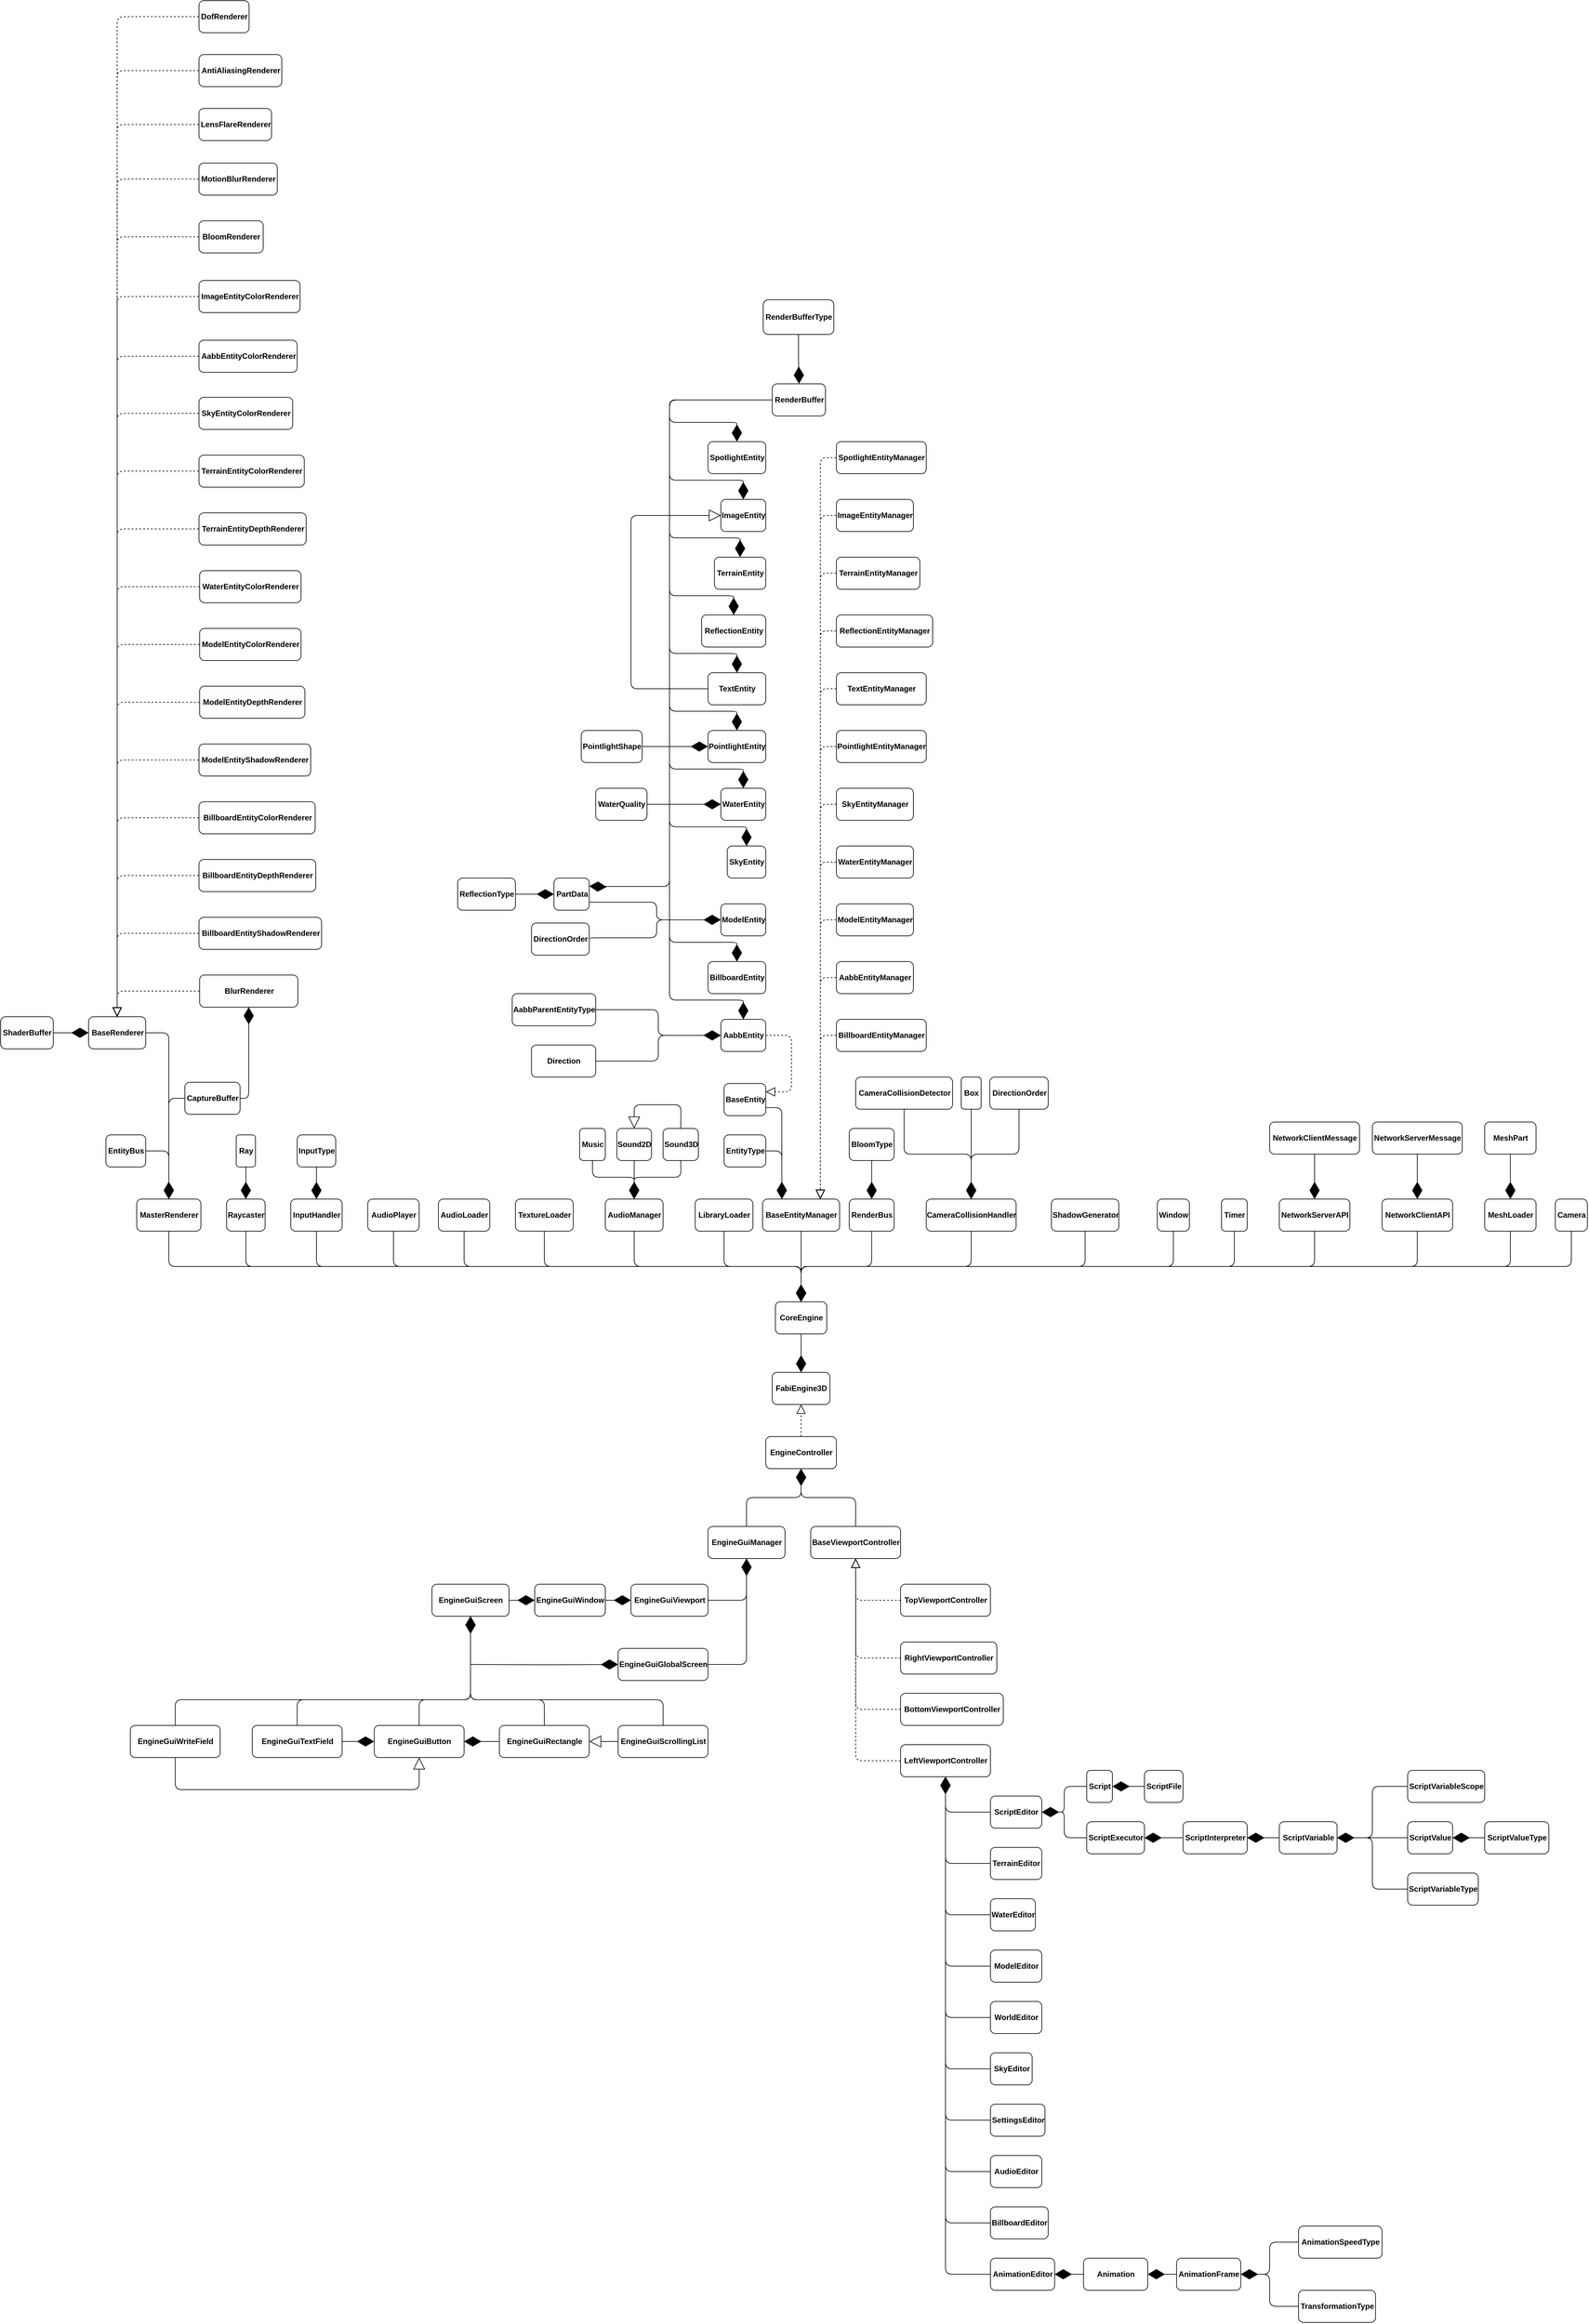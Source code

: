 <mxfile version="15.8.7" type="device"><diagram id="NiBLUCLVWMHV0GNFsq8P" name="Page-1"><mxGraphModel dx="3330" dy="3500" grid="0" gridSize="10" guides="1" tooltips="0" connect="1" arrows="1" fold="1" page="0" pageScale="1" pageWidth="850" pageHeight="1100" math="0" shadow="0"><root><mxCell id="0"/><mxCell id="1" parent="0"/><mxCell id="3yx45ZD0yenSfJjoIWV8-1" value="&lt;b&gt;EngineController&lt;/b&gt;" style="html=1;rounded=1;" parent="1" vertex="1"><mxGeometry x="370" y="90" width="110" height="50" as="geometry"/></mxCell><mxCell id="3yx45ZD0yenSfJjoIWV8-2" value="&lt;b&gt;FabiEngine3D&lt;/b&gt;" style="html=1;rounded=1;" parent="1" vertex="1"><mxGeometry x="380" y="-10" width="90" height="50" as="geometry"/></mxCell><mxCell id="3yx45ZD0yenSfJjoIWV8-5" value="&lt;b&gt;LeftViewportController&lt;/b&gt;" style="html=1;rounded=1;" parent="1" vertex="1"><mxGeometry x="580" y="570" width="140" height="50" as="geometry"/></mxCell><mxCell id="3yx45ZD0yenSfJjoIWV8-6" value="&lt;b&gt;BottomViewportController&lt;/b&gt;" style="html=1;rounded=1;" parent="1" vertex="1"><mxGeometry x="580" y="490" width="160" height="50" as="geometry"/></mxCell><mxCell id="3yx45ZD0yenSfJjoIWV8-7" value="&lt;b&gt;RightViewportController&lt;/b&gt;" style="html=1;rounded=1;" parent="1" vertex="1"><mxGeometry x="580" y="410" width="150" height="50" as="geometry"/></mxCell><mxCell id="3yx45ZD0yenSfJjoIWV8-8" value="&lt;b&gt;TopViewportController&lt;/b&gt;" style="html=1;rounded=1;" parent="1" vertex="1"><mxGeometry x="580" y="320" width="140" height="50" as="geometry"/></mxCell><mxCell id="3yx45ZD0yenSfJjoIWV8-9" value="&lt;b&gt;EngineGuiManager&lt;/b&gt;" style="html=1;rounded=1;" parent="1" vertex="1"><mxGeometry x="280" y="230" width="120" height="50" as="geometry"/></mxCell><mxCell id="3yx45ZD0yenSfJjoIWV8-10" value="" style="endArrow=diamondThin;endFill=1;endSize=24;html=1;edgeStyle=orthogonalEdgeStyle;entryX=0.5;entryY=1;entryDx=0;entryDy=0;exitX=0.5;exitY=0;exitDx=0;exitDy=0;" parent="1" source="3yx45ZD0yenSfJjoIWV8-9" target="3yx45ZD0yenSfJjoIWV8-1" edge="1"><mxGeometry width="160" relative="1" as="geometry"><mxPoint x="450" y="170" as="sourcePoint"/><mxPoint x="450" y="310" as="targetPoint"/></mxGeometry></mxCell><mxCell id="3yx45ZD0yenSfJjoIWV8-14" value="" style="endArrow=block;dashed=1;endFill=0;endSize=12;html=1;edgeStyle=orthogonalEdgeStyle;entryX=0.5;entryY=1;entryDx=0;entryDy=0;exitX=0.5;exitY=0;exitDx=0;exitDy=0;" parent="1" source="3yx45ZD0yenSfJjoIWV8-1" target="3yx45ZD0yenSfJjoIWV8-2" edge="1"><mxGeometry width="160" relative="1" as="geometry"><mxPoint x="480" y="-10" as="sourcePoint"/><mxPoint x="640" y="-10" as="targetPoint"/></mxGeometry></mxCell><mxCell id="3yx45ZD0yenSfJjoIWV8-15" value="&lt;b&gt;CoreEngine&lt;/b&gt;" style="html=1;rounded=1;" parent="1" vertex="1"><mxGeometry x="385" y="-120" width="80" height="50" as="geometry"/></mxCell><mxCell id="3yx45ZD0yenSfJjoIWV8-16" value="" style="endArrow=diamondThin;endFill=1;endSize=24;html=1;edgeStyle=orthogonalEdgeStyle;entryX=0.5;entryY=0;entryDx=0;entryDy=0;exitX=0.5;exitY=1;exitDx=0;exitDy=0;" parent="1" source="3yx45ZD0yenSfJjoIWV8-15" target="3yx45ZD0yenSfJjoIWV8-2" edge="1"><mxGeometry width="160" relative="1" as="geometry"><mxPoint x="220" y="-10" as="sourcePoint"/><mxPoint x="380" y="-10" as="targetPoint"/></mxGeometry></mxCell><mxCell id="3yx45ZD0yenSfJjoIWV8-17" value="&lt;b&gt;TextureLoader&lt;/b&gt;" style="html=1;rounded=1;" parent="1" vertex="1"><mxGeometry x="-20" y="-280" width="90" height="50" as="geometry"/></mxCell><mxCell id="3yx45ZD0yenSfJjoIWV8-18" value="&lt;b&gt;BaseEntityManager&lt;/b&gt;" style="html=1;rounded=1;" parent="1" vertex="1"><mxGeometry x="365" y="-280" width="120" height="50" as="geometry"/></mxCell><mxCell id="3yx45ZD0yenSfJjoIWV8-19" value="&lt;b&gt;ShadowGenerator&lt;/b&gt;" style="html=1;rounded=1;" parent="1" vertex="1"><mxGeometry x="815" y="-280" width="105" height="50" as="geometry"/></mxCell><mxCell id="3yx45ZD0yenSfJjoIWV8-20" value="&lt;b&gt;AudioManager&lt;/b&gt;" style="html=1;rounded=1;" parent="1" vertex="1"><mxGeometry x="120" y="-280" width="90" height="50" as="geometry"/></mxCell><mxCell id="3yx45ZD0yenSfJjoIWV8-21" value="&lt;b&gt;Window&lt;/b&gt;" style="html=1;rounded=1;" parent="1" vertex="1"><mxGeometry x="980" y="-280" width="50" height="50" as="geometry"/></mxCell><mxCell id="3yx45ZD0yenSfJjoIWV8-22" value="&lt;b&gt;NetworkClientAPI&lt;/b&gt;" style="html=1;rounded=1;" parent="1" vertex="1"><mxGeometry x="1330" y="-280" width="110" height="50" as="geometry"/></mxCell><mxCell id="3yx45ZD0yenSfJjoIWV8-23" value="&lt;b&gt;NetworkServerAPI&lt;/b&gt;" style="html=1;rounded=1;" parent="1" vertex="1"><mxGeometry x="1170" y="-280" width="110" height="50" as="geometry"/></mxCell><mxCell id="3yx45ZD0yenSfJjoIWV8-24" value="&lt;b&gt;InputHandler&lt;/b&gt;" style="html=1;rounded=1;" parent="1" vertex="1"><mxGeometry x="-370" y="-280" width="80" height="50" as="geometry"/></mxCell><mxCell id="3yx45ZD0yenSfJjoIWV8-25" value="&lt;b&gt;AudioPlayer&lt;/b&gt;" style="html=1;rounded=1;" parent="1" vertex="1"><mxGeometry x="-250" y="-280" width="80" height="50" as="geometry"/></mxCell><mxCell id="3yx45ZD0yenSfJjoIWV8-26" value="&lt;b&gt;Timer&lt;/b&gt;" style="html=1;rounded=1;" parent="1" vertex="1"><mxGeometry x="1080" y="-280" width="40" height="50" as="geometry"/></mxCell><mxCell id="3yx45ZD0yenSfJjoIWV8-27" value="&lt;b&gt;CameraCollisionHandler&lt;/b&gt;" style="html=1;rounded=1;" parent="1" vertex="1"><mxGeometry x="620" y="-280" width="140" height="50" as="geometry"/></mxCell><mxCell id="3yx45ZD0yenSfJjoIWV8-28" value="&lt;b&gt;RenderBus&lt;/b&gt;" style="html=1;rounded=1;" parent="1" vertex="1"><mxGeometry x="500" y="-280" width="70" height="50" as="geometry"/></mxCell><mxCell id="3yx45ZD0yenSfJjoIWV8-29" value="&lt;b&gt;AudioLoader&lt;/b&gt;" style="html=1;rounded=1;" parent="1" vertex="1"><mxGeometry x="-140" y="-280" width="80" height="50" as="geometry"/></mxCell><mxCell id="3yx45ZD0yenSfJjoIWV8-30" value="&lt;b&gt;MeshLoader&lt;/b&gt;" style="html=1;rounded=1;" parent="1" vertex="1"><mxGeometry x="1490" y="-280" width="80" height="50" as="geometry"/></mxCell><mxCell id="3yx45ZD0yenSfJjoIWV8-31" value="&lt;b&gt;LibraryLoader&lt;/b&gt;" style="html=1;rounded=1;" parent="1" vertex="1"><mxGeometry x="260" y="-280" width="90" height="50" as="geometry"/></mxCell><mxCell id="3yx45ZD0yenSfJjoIWV8-32" value="&lt;b&gt;MasterRenderer&lt;/b&gt;" style="html=1;rounded=1;" parent="1" vertex="1"><mxGeometry x="-610" y="-280" width="100" height="50" as="geometry"/></mxCell><mxCell id="3yx45ZD0yenSfJjoIWV8-34" value="&lt;b&gt;TerrainEntityManager&lt;/b&gt;" style="html=1;rounded=1;" parent="1" vertex="1"><mxGeometry x="480" y="-1280" width="130" height="50" as="geometry"/></mxCell><mxCell id="3yx45ZD0yenSfJjoIWV8-35" value="&lt;b&gt;WaterEntityManager&lt;/b&gt;" style="html=1;rounded=1;" parent="1" vertex="1"><mxGeometry x="480" y="-830" width="120" height="50" as="geometry"/></mxCell><mxCell id="3yx45ZD0yenSfJjoIWV8-36" value="&lt;b&gt;ModelEntityManager&lt;/b&gt;" style="html=1;rounded=1;" parent="1" vertex="1"><mxGeometry x="480" y="-740" width="120" height="50" as="geometry"/></mxCell><mxCell id="3yx45ZD0yenSfJjoIWV8-37" value="&lt;b&gt;BillboardEntityManager&lt;/b&gt;" style="html=1;rounded=1;" parent="1" vertex="1"><mxGeometry x="480" y="-560" width="140" height="50" as="geometry"/></mxCell><mxCell id="3yx45ZD0yenSfJjoIWV8-38" value="&lt;b&gt;AabbEntityManager&lt;/b&gt;" style="html=1;rounded=1;" parent="1" vertex="1"><mxGeometry x="480" y="-650" width="120" height="50" as="geometry"/></mxCell><mxCell id="3yx45ZD0yenSfJjoIWV8-39" value="&lt;b&gt;PointlightEntityManager&lt;/b&gt;" style="html=1;rounded=1;" parent="1" vertex="1"><mxGeometry x="480" y="-1010" width="140" height="50" as="geometry"/></mxCell><mxCell id="3yx45ZD0yenSfJjoIWV8-40" value="&lt;b&gt;SpotlightEntityManager&lt;/b&gt;" style="html=1;rounded=1;" parent="1" vertex="1"><mxGeometry x="480" y="-1460" width="140" height="50" as="geometry"/></mxCell><mxCell id="3yx45ZD0yenSfJjoIWV8-41" value="&lt;b&gt;ReflectionEntityManager&lt;/b&gt;" style="html=1;rounded=1;" parent="1" vertex="1"><mxGeometry x="480" y="-1190" width="150" height="50" as="geometry"/></mxCell><mxCell id="3yx45ZD0yenSfJjoIWV8-42" value="&lt;b&gt;ImageEntityManager&lt;/b&gt;" style="html=1;rounded=1;" parent="1" vertex="1"><mxGeometry x="480" y="-1370" width="120" height="50" as="geometry"/></mxCell><mxCell id="3yx45ZD0yenSfJjoIWV8-44" value="&lt;b&gt;Raycaster&lt;/b&gt;" style="html=1;rounded=1;" parent="1" vertex="1"><mxGeometry x="-470" y="-280" width="60" height="50" as="geometry"/></mxCell><mxCell id="3yx45ZD0yenSfJjoIWV8-45" value="" style="endArrow=diamondThin;endFill=1;endSize=24;html=1;edgeStyle=orthogonalEdgeStyle;entryX=0.5;entryY=0;entryDx=0;entryDy=0;exitX=0.5;exitY=1;exitDx=0;exitDy=0;" parent="1" source="3yx45ZD0yenSfJjoIWV8-18" target="3yx45ZD0yenSfJjoIWV8-15" edge="1"><mxGeometry width="160" relative="1" as="geometry"><mxPoint x="510" y="-110" as="sourcePoint"/><mxPoint x="670" y="-110" as="targetPoint"/></mxGeometry></mxCell><mxCell id="3yx45ZD0yenSfJjoIWV8-46" value="" style="endArrow=diamondThin;endFill=1;endSize=24;html=1;edgeStyle=orthogonalEdgeStyle;exitX=0.5;exitY=1;exitDx=0;exitDy=0;entryX=0.5;entryY=0;entryDx=0;entryDy=0;" parent="1" source="3yx45ZD0yenSfJjoIWV8-28" target="3yx45ZD0yenSfJjoIWV8-15" edge="1"><mxGeometry width="160" relative="1" as="geometry"><mxPoint x="520" y="-120" as="sourcePoint"/><mxPoint x="680" y="-120" as="targetPoint"/></mxGeometry></mxCell><mxCell id="3yx45ZD0yenSfJjoIWV8-47" value="" style="endArrow=diamondThin;endFill=1;endSize=24;html=1;edgeStyle=orthogonalEdgeStyle;exitX=0.5;exitY=1;exitDx=0;exitDy=0;entryX=0.5;entryY=0;entryDx=0;entryDy=0;" parent="1" source="3yx45ZD0yenSfJjoIWV8-27" target="3yx45ZD0yenSfJjoIWV8-15" edge="1"><mxGeometry width="160" relative="1" as="geometry"><mxPoint x="580" y="-160" as="sourcePoint"/><mxPoint x="740" y="-160" as="targetPoint"/></mxGeometry></mxCell><mxCell id="3yx45ZD0yenSfJjoIWV8-48" value="" style="endArrow=diamondThin;endFill=1;endSize=24;html=1;edgeStyle=orthogonalEdgeStyle;entryX=0.5;entryY=0;entryDx=0;entryDy=0;exitX=0.5;exitY=1;exitDx=0;exitDy=0;" parent="1" source="3yx45ZD0yenSfJjoIWV8-19" target="3yx45ZD0yenSfJjoIWV8-15" edge="1"><mxGeometry width="160" relative="1" as="geometry"><mxPoint x="710" y="-120" as="sourcePoint"/><mxPoint x="870" y="-120" as="targetPoint"/></mxGeometry></mxCell><mxCell id="3yx45ZD0yenSfJjoIWV8-49" value="" style="endArrow=diamondThin;endFill=1;endSize=24;html=1;edgeStyle=orthogonalEdgeStyle;exitX=0.5;exitY=1;exitDx=0;exitDy=0;entryX=0.5;entryY=0;entryDx=0;entryDy=0;" parent="1" source="3yx45ZD0yenSfJjoIWV8-21" target="3yx45ZD0yenSfJjoIWV8-15" edge="1"><mxGeometry width="160" relative="1" as="geometry"><mxPoint x="740" y="-100" as="sourcePoint"/><mxPoint x="900" y="-100" as="targetPoint"/></mxGeometry></mxCell><mxCell id="3yx45ZD0yenSfJjoIWV8-50" value="" style="endArrow=diamondThin;endFill=1;endSize=24;html=1;edgeStyle=orthogonalEdgeStyle;exitX=0.5;exitY=1;exitDx=0;exitDy=0;entryX=0.5;entryY=0;entryDx=0;entryDy=0;" parent="1" source="3yx45ZD0yenSfJjoIWV8-26" target="3yx45ZD0yenSfJjoIWV8-15" edge="1"><mxGeometry width="160" relative="1" as="geometry"><mxPoint x="960" y="-130" as="sourcePoint"/><mxPoint x="1120" y="-130" as="targetPoint"/></mxGeometry></mxCell><mxCell id="3yx45ZD0yenSfJjoIWV8-51" value="" style="endArrow=diamondThin;endFill=1;endSize=24;html=1;edgeStyle=orthogonalEdgeStyle;exitX=0.5;exitY=1;exitDx=0;exitDy=0;entryX=0.5;entryY=0;entryDx=0;entryDy=0;" parent="1" source="3yx45ZD0yenSfJjoIWV8-23" target="3yx45ZD0yenSfJjoIWV8-15" edge="1"><mxGeometry width="160" relative="1" as="geometry"><mxPoint x="1190" y="-170" as="sourcePoint"/><mxPoint x="1350" y="-170" as="targetPoint"/></mxGeometry></mxCell><mxCell id="3yx45ZD0yenSfJjoIWV8-52" value="" style="endArrow=diamondThin;endFill=1;endSize=24;html=1;edgeStyle=orthogonalEdgeStyle;exitX=0.5;exitY=1;exitDx=0;exitDy=0;entryX=0.5;entryY=0;entryDx=0;entryDy=0;" parent="1" source="3yx45ZD0yenSfJjoIWV8-22" target="3yx45ZD0yenSfJjoIWV8-15" edge="1"><mxGeometry width="160" relative="1" as="geometry"><mxPoint x="1440" y="-190" as="sourcePoint"/><mxPoint x="1600" y="-190" as="targetPoint"/></mxGeometry></mxCell><mxCell id="3yx45ZD0yenSfJjoIWV8-53" value="" style="endArrow=diamondThin;endFill=1;endSize=24;html=1;edgeStyle=orthogonalEdgeStyle;exitX=0.5;exitY=1;exitDx=0;exitDy=0;entryX=0.5;entryY=0;entryDx=0;entryDy=0;" parent="1" source="3yx45ZD0yenSfJjoIWV8-30" target="3yx45ZD0yenSfJjoIWV8-15" edge="1"><mxGeometry width="160" relative="1" as="geometry"><mxPoint x="1710" y="-170" as="sourcePoint"/><mxPoint x="1870" y="-170" as="targetPoint"/></mxGeometry></mxCell><mxCell id="3yx45ZD0yenSfJjoIWV8-59" value="" style="endArrow=diamondThin;endFill=1;endSize=24;html=1;edgeStyle=orthogonalEdgeStyle;exitX=0.5;exitY=1;exitDx=0;exitDy=0;" parent="1" source="3yx45ZD0yenSfJjoIWV8-31" target="3yx45ZD0yenSfJjoIWV8-15" edge="1"><mxGeometry width="160" relative="1" as="geometry"><mxPoint x="270" y="-170" as="sourcePoint"/><mxPoint x="430" y="-170" as="targetPoint"/></mxGeometry></mxCell><mxCell id="3yx45ZD0yenSfJjoIWV8-60" value="" style="endArrow=diamondThin;endFill=1;endSize=24;html=1;edgeStyle=orthogonalEdgeStyle;exitX=0.5;exitY=1;exitDx=0;exitDy=0;entryX=0.5;entryY=0;entryDx=0;entryDy=0;" parent="1" source="3yx45ZD0yenSfJjoIWV8-20" target="3yx45ZD0yenSfJjoIWV8-15" edge="1"><mxGeometry width="160" relative="1" as="geometry"><mxPoint x="165" y="-220" as="sourcePoint"/><mxPoint x="360" y="-130" as="targetPoint"/></mxGeometry></mxCell><mxCell id="3yx45ZD0yenSfJjoIWV8-61" value="" style="endArrow=diamondThin;endFill=1;endSize=24;html=1;edgeStyle=orthogonalEdgeStyle;entryX=0.5;entryY=0;entryDx=0;entryDy=0;exitX=0.5;exitY=1;exitDx=0;exitDy=0;" parent="1" source="3yx45ZD0yenSfJjoIWV8-17" target="3yx45ZD0yenSfJjoIWV8-15" edge="1"><mxGeometry width="160" relative="1" as="geometry"><mxPoint x="20" y="-160" as="sourcePoint"/><mxPoint x="180" y="-160" as="targetPoint"/></mxGeometry></mxCell><mxCell id="3yx45ZD0yenSfJjoIWV8-62" value="" style="endArrow=diamondThin;endFill=1;endSize=24;html=1;edgeStyle=orthogonalEdgeStyle;entryX=0.5;entryY=0;entryDx=0;entryDy=0;exitX=0.5;exitY=1;exitDx=0;exitDy=0;" parent="1" source="3yx45ZD0yenSfJjoIWV8-29" target="3yx45ZD0yenSfJjoIWV8-15" edge="1"><mxGeometry width="160" relative="1" as="geometry"><mxPoint x="-150" y="-150" as="sourcePoint"/><mxPoint x="10" y="-150" as="targetPoint"/></mxGeometry></mxCell><mxCell id="3yx45ZD0yenSfJjoIWV8-63" value="" style="endArrow=diamondThin;endFill=1;endSize=24;html=1;edgeStyle=orthogonalEdgeStyle;exitX=0.5;exitY=1;exitDx=0;exitDy=0;entryX=0.5;entryY=0;entryDx=0;entryDy=0;" parent="1" source="3yx45ZD0yenSfJjoIWV8-25" target="3yx45ZD0yenSfJjoIWV8-15" edge="1"><mxGeometry width="160" relative="1" as="geometry"><mxPoint x="-240" y="-190" as="sourcePoint"/><mxPoint x="-80" y="-190" as="targetPoint"/></mxGeometry></mxCell><mxCell id="3yx45ZD0yenSfJjoIWV8-64" value="" style="endArrow=diamondThin;endFill=1;endSize=24;html=1;edgeStyle=orthogonalEdgeStyle;exitX=0.5;exitY=1;exitDx=0;exitDy=0;entryX=0.5;entryY=0;entryDx=0;entryDy=0;" parent="1" source="3yx45ZD0yenSfJjoIWV8-24" target="3yx45ZD0yenSfJjoIWV8-15" edge="1"><mxGeometry width="160" relative="1" as="geometry"><mxPoint x="-380" y="-160" as="sourcePoint"/><mxPoint x="-220" y="-160" as="targetPoint"/></mxGeometry></mxCell><mxCell id="3yx45ZD0yenSfJjoIWV8-67" value="" style="endArrow=diamondThin;endFill=1;endSize=24;html=1;edgeStyle=orthogonalEdgeStyle;exitX=0.5;exitY=1;exitDx=0;exitDy=0;entryX=0.5;entryY=0;entryDx=0;entryDy=0;" parent="1" source="3yx45ZD0yenSfJjoIWV8-32" target="3yx45ZD0yenSfJjoIWV8-15" edge="1"><mxGeometry width="160" relative="1" as="geometry"><mxPoint x="-820" y="-180" as="sourcePoint"/><mxPoint x="-660" y="-180" as="targetPoint"/></mxGeometry></mxCell><mxCell id="3yx45ZD0yenSfJjoIWV8-71" value="" style="endArrow=diamondThin;endFill=1;endSize=24;html=1;edgeStyle=orthogonalEdgeStyle;exitX=0.5;exitY=1;exitDx=0;exitDy=0;entryX=0.5;entryY=0;entryDx=0;entryDy=0;" parent="1" source="3yx45ZD0yenSfJjoIWV8-44" target="3yx45ZD0yenSfJjoIWV8-15" edge="1"><mxGeometry width="160" relative="1" as="geometry"><mxPoint x="-1430" y="-190" as="sourcePoint"/><mxPoint x="-1270" y="-190" as="targetPoint"/></mxGeometry></mxCell><mxCell id="3yx45ZD0yenSfJjoIWV8-73" value="&lt;b&gt;EngineGuiGlobalScreen&lt;/b&gt;" style="html=1;rounded=1;" parent="1" vertex="1"><mxGeometry x="140" y="420" width="140" height="50" as="geometry"/></mxCell><mxCell id="3yx45ZD0yenSfJjoIWV8-74" value="&lt;b&gt;EngineGuiViewport&lt;/b&gt;" style="html=1;rounded=1;" parent="1" vertex="1"><mxGeometry x="160" y="320" width="120" height="50" as="geometry"/></mxCell><mxCell id="s4HsZoQGfpgh1gWRkzzy-1" value="&lt;b&gt;BaseViewportController&lt;/b&gt;" style="html=1;rounded=1;" parent="1" vertex="1"><mxGeometry x="440" y="230" width="140" height="50" as="geometry"/></mxCell><mxCell id="s4HsZoQGfpgh1gWRkzzy-2" value="" style="endArrow=diamondThin;endFill=1;endSize=24;html=1;edgeStyle=orthogonalEdgeStyle;entryX=0.5;entryY=1;entryDx=0;entryDy=0;exitX=0.5;exitY=0;exitDx=0;exitDy=0;" parent="1" source="s4HsZoQGfpgh1gWRkzzy-1" target="3yx45ZD0yenSfJjoIWV8-1" edge="1"><mxGeometry width="160" relative="1" as="geometry"><mxPoint x="350" y="240" as="sourcePoint"/><mxPoint x="435" y="150" as="targetPoint"/></mxGeometry></mxCell><mxCell id="s4HsZoQGfpgh1gWRkzzy-3" value="" style="endArrow=block;dashed=1;endFill=0;endSize=12;html=1;edgeStyle=orthogonalEdgeStyle;entryX=0.5;entryY=1;entryDx=0;entryDy=0;exitX=0;exitY=0.5;exitDx=0;exitDy=0;" parent="1" source="3yx45ZD0yenSfJjoIWV8-8" target="s4HsZoQGfpgh1gWRkzzy-1" edge="1"><mxGeometry width="160" relative="1" as="geometry"><mxPoint x="550" y="340" as="sourcePoint"/><mxPoint x="710" y="340" as="targetPoint"/></mxGeometry></mxCell><mxCell id="s4HsZoQGfpgh1gWRkzzy-4" value="" style="endArrow=block;dashed=1;endFill=0;endSize=12;html=1;edgeStyle=orthogonalEdgeStyle;entryX=0.5;entryY=1;entryDx=0;entryDy=0;exitX=0;exitY=0.5;exitDx=0;exitDy=0;" parent="1" source="3yx45ZD0yenSfJjoIWV8-5" target="s4HsZoQGfpgh1gWRkzzy-1" edge="1"><mxGeometry width="160" relative="1" as="geometry"><mxPoint x="460" y="450" as="sourcePoint"/><mxPoint x="620" y="450" as="targetPoint"/></mxGeometry></mxCell><mxCell id="s4HsZoQGfpgh1gWRkzzy-5" value="" style="endArrow=block;dashed=1;endFill=0;endSize=12;html=1;edgeStyle=orthogonalEdgeStyle;exitX=0;exitY=0.5;exitDx=0;exitDy=0;" parent="1" source="3yx45ZD0yenSfJjoIWV8-7" edge="1"><mxGeometry width="160" relative="1" as="geometry"><mxPoint x="270" y="510" as="sourcePoint"/><mxPoint x="510" y="280" as="targetPoint"/></mxGeometry></mxCell><mxCell id="s4HsZoQGfpgh1gWRkzzy-6" value="" style="endArrow=block;dashed=1;endFill=0;endSize=12;html=1;edgeStyle=orthogonalEdgeStyle;entryX=0.5;entryY=1;entryDx=0;entryDy=0;exitX=0;exitY=0.5;exitDx=0;exitDy=0;" parent="1" source="3yx45ZD0yenSfJjoIWV8-6" target="s4HsZoQGfpgh1gWRkzzy-1" edge="1"><mxGeometry width="160" relative="1" as="geometry"><mxPoint x="410" y="590" as="sourcePoint"/><mxPoint x="570" y="590" as="targetPoint"/></mxGeometry></mxCell><mxCell id="s4HsZoQGfpgh1gWRkzzy-7" value="" style="endArrow=diamondThin;endFill=1;endSize=24;html=1;edgeStyle=orthogonalEdgeStyle;entryX=0.5;entryY=1;entryDx=0;entryDy=0;exitX=1;exitY=0.5;exitDx=0;exitDy=0;" parent="1" source="3yx45ZD0yenSfJjoIWV8-74" target="3yx45ZD0yenSfJjoIWV8-9" edge="1"><mxGeometry width="160" relative="1" as="geometry"><mxPoint x="300" y="360" as="sourcePoint"/><mxPoint x="460" y="360" as="targetPoint"/></mxGeometry></mxCell><mxCell id="s4HsZoQGfpgh1gWRkzzy-8" value="" style="endArrow=diamondThin;endFill=1;endSize=24;html=1;edgeStyle=orthogonalEdgeStyle;entryX=0.5;entryY=1;entryDx=0;entryDy=0;exitX=1;exitY=0.5;exitDx=0;exitDy=0;" parent="1" source="3yx45ZD0yenSfJjoIWV8-73" target="3yx45ZD0yenSfJjoIWV8-9" edge="1"><mxGeometry width="160" relative="1" as="geometry"><mxPoint x="360" y="400" as="sourcePoint"/><mxPoint x="520" y="400" as="targetPoint"/></mxGeometry></mxCell><mxCell id="s4HsZoQGfpgh1gWRkzzy-9" value="&lt;b&gt;EngineGuiWindow&lt;/b&gt;" style="html=1;rounded=1;" parent="1" vertex="1"><mxGeometry x="10" y="320" width="110" height="50" as="geometry"/></mxCell><mxCell id="s4HsZoQGfpgh1gWRkzzy-10" value="&lt;b&gt;EngineGuiScreen&lt;/b&gt;" style="html=1;rounded=1;" parent="1" vertex="1"><mxGeometry x="-150" y="320" width="120" height="50" as="geometry"/></mxCell><mxCell id="s4HsZoQGfpgh1gWRkzzy-11" value="" style="endArrow=diamondThin;endFill=1;endSize=24;html=1;edgeStyle=orthogonalEdgeStyle;entryX=0;entryY=0.5;entryDx=0;entryDy=0;exitX=1;exitY=0.5;exitDx=0;exitDy=0;" parent="1" source="s4HsZoQGfpgh1gWRkzzy-9" target="3yx45ZD0yenSfJjoIWV8-74" edge="1"><mxGeometry width="160" relative="1" as="geometry"><mxPoint x="-140" y="450" as="sourcePoint"/><mxPoint x="20" y="450" as="targetPoint"/></mxGeometry></mxCell><mxCell id="s4HsZoQGfpgh1gWRkzzy-12" value="" style="endArrow=diamondThin;endFill=1;endSize=24;html=1;edgeStyle=orthogonalEdgeStyle;entryX=0;entryY=0.5;entryDx=0;entryDy=0;exitX=1;exitY=0.5;exitDx=0;exitDy=0;" parent="1" source="s4HsZoQGfpgh1gWRkzzy-10" target="s4HsZoQGfpgh1gWRkzzy-9" edge="1"><mxGeometry width="160" relative="1" as="geometry"><mxPoint x="-150" y="460" as="sourcePoint"/><mxPoint x="10" y="460" as="targetPoint"/></mxGeometry></mxCell><mxCell id="s4HsZoQGfpgh1gWRkzzy-13" value="&lt;b&gt;EngineGuiScrollingList&lt;/b&gt;" style="html=1;rounded=1;" parent="1" vertex="1"><mxGeometry x="140" y="540" width="140" height="50" as="geometry"/></mxCell><mxCell id="s4HsZoQGfpgh1gWRkzzy-14" value="&lt;b&gt;EngineGuiWriteField&lt;/b&gt;" style="html=1;rounded=1;" parent="1" vertex="1"><mxGeometry x="-620" y="540" width="140" height="50" as="geometry"/></mxCell><mxCell id="s4HsZoQGfpgh1gWRkzzy-15" value="&lt;b&gt;EngineGuiRectangle&lt;/b&gt;" style="html=1;rounded=1;" parent="1" vertex="1"><mxGeometry x="-45" y="540" width="140" height="50" as="geometry"/></mxCell><mxCell id="s4HsZoQGfpgh1gWRkzzy-16" value="&lt;b&gt;EngineGuiTextField&lt;/b&gt;" style="html=1;rounded=1;" parent="1" vertex="1"><mxGeometry x="-430" y="540" width="140" height="50" as="geometry"/></mxCell><mxCell id="s4HsZoQGfpgh1gWRkzzy-17" value="&lt;b&gt;EngineGuiButton&lt;/b&gt;" style="html=1;rounded=1;" parent="1" vertex="1"><mxGeometry x="-240" y="540" width="140" height="50" as="geometry"/></mxCell><mxCell id="s4HsZoQGfpgh1gWRkzzy-18" value="" style="endArrow=block;endSize=16;endFill=0;html=1;edgeStyle=orthogonalEdgeStyle;exitX=0;exitY=0.5;exitDx=0;exitDy=0;entryX=1;entryY=0.5;entryDx=0;entryDy=0;" parent="1" source="s4HsZoQGfpgh1gWRkzzy-13" target="s4HsZoQGfpgh1gWRkzzy-15" edge="1"><mxGeometry width="160" relative="1" as="geometry"><mxPoint x="60" y="520" as="sourcePoint"/><mxPoint x="-210" y="470" as="targetPoint"/></mxGeometry></mxCell><mxCell id="s4HsZoQGfpgh1gWRkzzy-19" value="" style="endArrow=block;endSize=16;endFill=0;html=1;edgeStyle=orthogonalEdgeStyle;exitX=0.5;exitY=1;exitDx=0;exitDy=0;entryX=0.5;entryY=1;entryDx=0;entryDy=0;" parent="1" source="s4HsZoQGfpgh1gWRkzzy-14" target="s4HsZoQGfpgh1gWRkzzy-17" edge="1"><mxGeometry width="160" relative="1" as="geometry"><mxPoint x="-460" y="630" as="sourcePoint"/><mxPoint x="-300" y="630" as="targetPoint"/><Array as="points"><mxPoint x="-550" y="640"/><mxPoint x="-170" y="640"/></Array></mxGeometry></mxCell><mxCell id="s4HsZoQGfpgh1gWRkzzy-20" value="" style="endArrow=diamondThin;endFill=1;endSize=24;html=1;edgeStyle=orthogonalEdgeStyle;exitX=0;exitY=0.5;exitDx=0;exitDy=0;entryX=1;entryY=0.5;entryDx=0;entryDy=0;" parent="1" source="s4HsZoQGfpgh1gWRkzzy-15" target="s4HsZoQGfpgh1gWRkzzy-17" edge="1"><mxGeometry width="160" relative="1" as="geometry"><mxPoint x="-140" y="570" as="sourcePoint"/><mxPoint x="-300" y="570" as="targetPoint"/></mxGeometry></mxCell><mxCell id="s4HsZoQGfpgh1gWRkzzy-23" value="" style="endArrow=diamondThin;endFill=1;endSize=24;html=1;edgeStyle=orthogonalEdgeStyle;entryX=0;entryY=0.5;entryDx=0;entryDy=0;exitX=1;exitY=0.5;exitDx=0;exitDy=0;" parent="1" source="s4HsZoQGfpgh1gWRkzzy-16" target="s4HsZoQGfpgh1gWRkzzy-17" edge="1"><mxGeometry width="160" relative="1" as="geometry"><mxPoint x="-350" y="510" as="sourcePoint"/><mxPoint x="-190" y="510" as="targetPoint"/></mxGeometry></mxCell><mxCell id="s4HsZoQGfpgh1gWRkzzy-24" value="" style="endArrow=diamondThin;endFill=1;endSize=24;html=1;edgeStyle=orthogonalEdgeStyle;entryX=0.5;entryY=1;entryDx=0;entryDy=0;exitX=0.5;exitY=0;exitDx=0;exitDy=0;" parent="1" source="s4HsZoQGfpgh1gWRkzzy-14" target="s4HsZoQGfpgh1gWRkzzy-10" edge="1"><mxGeometry width="160" relative="1" as="geometry"><mxPoint x="-250" y="430" as="sourcePoint"/><mxPoint x="-90" y="430" as="targetPoint"/><Array as="points"><mxPoint x="-550" y="500"/><mxPoint x="-90" y="500"/></Array></mxGeometry></mxCell><mxCell id="s4HsZoQGfpgh1gWRkzzy-25" value="" style="endArrow=diamondThin;endFill=1;endSize=24;html=1;edgeStyle=orthogonalEdgeStyle;entryX=0.5;entryY=1;entryDx=0;entryDy=0;exitX=0.5;exitY=0;exitDx=0;exitDy=0;" parent="1" source="s4HsZoQGfpgh1gWRkzzy-16" target="s4HsZoQGfpgh1gWRkzzy-10" edge="1"><mxGeometry width="160" relative="1" as="geometry"><mxPoint x="-130" y="470" as="sourcePoint"/><mxPoint x="30" y="470" as="targetPoint"/><Array as="points"><mxPoint x="-360" y="500"/><mxPoint x="-90" y="500"/></Array></mxGeometry></mxCell><mxCell id="s4HsZoQGfpgh1gWRkzzy-26" value="" style="endArrow=diamondThin;endFill=1;endSize=24;html=1;edgeStyle=orthogonalEdgeStyle;entryX=0.5;entryY=1;entryDx=0;entryDy=0;exitX=0.5;exitY=0;exitDx=0;exitDy=0;" parent="1" source="s4HsZoQGfpgh1gWRkzzy-17" target="s4HsZoQGfpgh1gWRkzzy-10" edge="1"><mxGeometry width="160" relative="1" as="geometry"><mxPoint x="-80" y="480" as="sourcePoint"/><mxPoint x="80" y="480" as="targetPoint"/><Array as="points"><mxPoint x="-170" y="500"/><mxPoint x="-90" y="500"/></Array></mxGeometry></mxCell><mxCell id="s4HsZoQGfpgh1gWRkzzy-27" value="" style="endArrow=diamondThin;endFill=1;endSize=24;html=1;edgeStyle=orthogonalEdgeStyle;entryX=0.5;entryY=1;entryDx=0;entryDy=0;exitX=0.5;exitY=0;exitDx=0;exitDy=0;" parent="1" source="s4HsZoQGfpgh1gWRkzzy-15" target="s4HsZoQGfpgh1gWRkzzy-10" edge="1"><mxGeometry width="160" relative="1" as="geometry"><mxPoint x="-30" y="470" as="sourcePoint"/><mxPoint x="130" y="470" as="targetPoint"/><Array as="points"><mxPoint x="25" y="500"/><mxPoint x="-90" y="500"/></Array></mxGeometry></mxCell><mxCell id="s4HsZoQGfpgh1gWRkzzy-28" value="" style="endArrow=diamondThin;endFill=1;endSize=24;html=1;edgeStyle=orthogonalEdgeStyle;entryX=0.5;entryY=1;entryDx=0;entryDy=0;exitX=0.5;exitY=0;exitDx=0;exitDy=0;" parent="1" source="s4HsZoQGfpgh1gWRkzzy-13" target="s4HsZoQGfpgh1gWRkzzy-10" edge="1"><mxGeometry width="160" relative="1" as="geometry"><mxPoint x="-70" y="650" as="sourcePoint"/><mxPoint x="90" y="650" as="targetPoint"/><Array as="points"><mxPoint x="210" y="500"/><mxPoint x="-90" y="500"/></Array></mxGeometry></mxCell><mxCell id="s4HsZoQGfpgh1gWRkzzy-29" value="" style="endArrow=diamondThin;endFill=1;endSize=24;html=1;edgeStyle=orthogonalEdgeStyle;entryX=0;entryY=0.5;entryDx=0;entryDy=0;" parent="1" target="3yx45ZD0yenSfJjoIWV8-73" edge="1"><mxGeometry width="160" relative="1" as="geometry"><mxPoint x="-90" y="445" as="sourcePoint"/><mxPoint x="100" y="410" as="targetPoint"/></mxGeometry></mxCell><mxCell id="s4HsZoQGfpgh1gWRkzzy-30" value="&lt;b&gt;SkyEditor&lt;/b&gt;" style="html=1;rounded=1;" parent="1" vertex="1"><mxGeometry x="720" y="1050" width="65" height="50" as="geometry"/></mxCell><mxCell id="s4HsZoQGfpgh1gWRkzzy-31" value="&lt;b&gt;TerrainEditor&lt;/b&gt;" style="html=1;rounded=1;" parent="1" vertex="1"><mxGeometry x="720" y="730" width="80" height="50" as="geometry"/></mxCell><mxCell id="MtPIrBCQvTUfU-vq85YQ-1" value="&lt;b&gt;ModelEditor&lt;/b&gt;" style="html=1;rounded=1;" parent="1" vertex="1"><mxGeometry x="720" y="890" width="80" height="50" as="geometry"/></mxCell><mxCell id="MtPIrBCQvTUfU-vq85YQ-2" value="&lt;b&gt;WaterEditor&lt;/b&gt;" style="html=1;rounded=1;" parent="1" vertex="1"><mxGeometry x="720" y="810" width="70" height="50" as="geometry"/></mxCell><mxCell id="MtPIrBCQvTUfU-vq85YQ-3" value="&lt;b&gt;WorldEditor&lt;/b&gt;" style="html=1;rounded=1;" parent="1" vertex="1"><mxGeometry x="720" y="970" width="80" height="50" as="geometry"/></mxCell><mxCell id="MtPIrBCQvTUfU-vq85YQ-4" value="&lt;b&gt;AudioEditor&lt;/b&gt;" style="html=1;rounded=1;" parent="1" vertex="1"><mxGeometry x="720" y="1210" width="80" height="50" as="geometry"/></mxCell><mxCell id="MtPIrBCQvTUfU-vq85YQ-5" value="&lt;b&gt;BillboardEditor&lt;/b&gt;" style="html=1;rounded=1;" parent="1" vertex="1"><mxGeometry x="720" y="1290" width="90" height="50" as="geometry"/></mxCell><mxCell id="MtPIrBCQvTUfU-vq85YQ-6" value="&lt;b&gt;AnimationEditor&lt;/b&gt;" style="html=1;rounded=1;" parent="1" vertex="1"><mxGeometry x="720" y="1370" width="100" height="50" as="geometry"/></mxCell><mxCell id="MtPIrBCQvTUfU-vq85YQ-7" value="&lt;b&gt;ScriptEditor&lt;/b&gt;" style="html=1;rounded=1;" parent="1" vertex="1"><mxGeometry x="720" y="650" width="80" height="50" as="geometry"/></mxCell><mxCell id="MtPIrBCQvTUfU-vq85YQ-8" value="&lt;b&gt;SettingsEditor&lt;/b&gt;" style="html=1;rounded=1;" parent="1" vertex="1"><mxGeometry x="720" y="1130" width="85" height="50" as="geometry"/></mxCell><mxCell id="MtPIrBCQvTUfU-vq85YQ-9" value="&lt;b&gt;Script&lt;/b&gt;" style="html=1;rounded=1;" parent="1" vertex="1"><mxGeometry x="870" y="610" width="40" height="50" as="geometry"/></mxCell><mxCell id="MtPIrBCQvTUfU-vq85YQ-10" value="&lt;b&gt;ScriptExecutor&lt;/b&gt;" style="html=1;rounded=1;" parent="1" vertex="1"><mxGeometry x="870" y="690" width="90" height="50" as="geometry"/></mxCell><mxCell id="MtPIrBCQvTUfU-vq85YQ-11" value="&lt;b&gt;ScriptFile&lt;/b&gt;" style="html=1;rounded=1;" parent="1" vertex="1"><mxGeometry x="960" y="610" width="60" height="50" as="geometry"/></mxCell><mxCell id="MtPIrBCQvTUfU-vq85YQ-12" value="&lt;b&gt;ScriptInterpreter&lt;/b&gt;" style="html=1;rounded=1;" parent="1" vertex="1"><mxGeometry x="1020" y="690" width="100" height="50" as="geometry"/></mxCell><mxCell id="MtPIrBCQvTUfU-vq85YQ-13" value="" style="endArrow=diamondThin;endFill=1;endSize=24;html=1;edgeStyle=orthogonalEdgeStyle;entryX=1;entryY=0.5;entryDx=0;entryDy=0;exitX=0;exitY=0.5;exitDx=0;exitDy=0;" parent="1" source="MtPIrBCQvTUfU-vq85YQ-9" target="MtPIrBCQvTUfU-vq85YQ-7" edge="1"><mxGeometry width="160" relative="1" as="geometry"><mxPoint x="660" y="610" as="sourcePoint"/><mxPoint x="820" y="610" as="targetPoint"/></mxGeometry></mxCell><mxCell id="MtPIrBCQvTUfU-vq85YQ-14" value="" style="endArrow=diamondThin;endFill=1;endSize=24;html=1;edgeStyle=orthogonalEdgeStyle;entryX=1;entryY=0.5;entryDx=0;entryDy=0;exitX=0;exitY=0.5;exitDx=0;exitDy=0;" parent="1" source="MtPIrBCQvTUfU-vq85YQ-11" target="MtPIrBCQvTUfU-vq85YQ-9" edge="1"><mxGeometry width="160" relative="1" as="geometry"><mxPoint x="950" y="580" as="sourcePoint"/><mxPoint x="1110" y="580" as="targetPoint"/></mxGeometry></mxCell><mxCell id="MtPIrBCQvTUfU-vq85YQ-15" value="" style="endArrow=diamondThin;endFill=1;endSize=24;html=1;edgeStyle=orthogonalEdgeStyle;entryX=1;entryY=0.5;entryDx=0;entryDy=0;exitX=0;exitY=0.5;exitDx=0;exitDy=0;" parent="1" source="MtPIrBCQvTUfU-vq85YQ-10" target="MtPIrBCQvTUfU-vq85YQ-7" edge="1"><mxGeometry width="160" relative="1" as="geometry"><mxPoint x="850" y="770" as="sourcePoint"/><mxPoint x="1010" y="770" as="targetPoint"/></mxGeometry></mxCell><mxCell id="MtPIrBCQvTUfU-vq85YQ-16" value="" style="endArrow=diamondThin;endFill=1;endSize=24;html=1;edgeStyle=orthogonalEdgeStyle;entryX=1;entryY=0.5;entryDx=0;entryDy=0;exitX=0;exitY=0.5;exitDx=0;exitDy=0;" parent="1" source="MtPIrBCQvTUfU-vq85YQ-12" target="MtPIrBCQvTUfU-vq85YQ-10" edge="1"><mxGeometry width="160" relative="1" as="geometry"><mxPoint x="930" y="760" as="sourcePoint"/><mxPoint x="1090" y="760" as="targetPoint"/></mxGeometry></mxCell><mxCell id="MtPIrBCQvTUfU-vq85YQ-17" value="&lt;b&gt;Animation&lt;/b&gt;" style="html=1;rounded=1;" parent="1" vertex="1"><mxGeometry x="865" y="1370" width="100" height="50" as="geometry"/></mxCell><mxCell id="MtPIrBCQvTUfU-vq85YQ-18" value="&lt;b&gt;AnimationFrame&lt;/b&gt;" style="html=1;rounded=1;" parent="1" vertex="1"><mxGeometry x="1010" y="1370" width="100" height="50" as="geometry"/></mxCell><mxCell id="MtPIrBCQvTUfU-vq85YQ-19" value="" style="endArrow=diamondThin;endFill=1;endSize=24;html=1;edgeStyle=orthogonalEdgeStyle;entryX=1;entryY=0.5;entryDx=0;entryDy=0;exitX=0;exitY=0.5;exitDx=0;exitDy=0;" parent="1" source="MtPIrBCQvTUfU-vq85YQ-17" target="MtPIrBCQvTUfU-vq85YQ-6" edge="1"><mxGeometry width="160" relative="1" as="geometry"><mxPoint x="760" y="1450" as="sourcePoint"/><mxPoint x="920" y="1450" as="targetPoint"/></mxGeometry></mxCell><mxCell id="MtPIrBCQvTUfU-vq85YQ-20" value="" style="endArrow=diamondThin;endFill=1;endSize=24;html=1;edgeStyle=orthogonalEdgeStyle;exitX=0;exitY=0.5;exitDx=0;exitDy=0;entryX=1;entryY=0.5;entryDx=0;entryDy=0;" parent="1" source="MtPIrBCQvTUfU-vq85YQ-18" target="MtPIrBCQvTUfU-vq85YQ-17" edge="1"><mxGeometry width="160" relative="1" as="geometry"><mxPoint x="870" y="1490" as="sourcePoint"/><mxPoint x="1030" y="1490" as="targetPoint"/></mxGeometry></mxCell><mxCell id="MtPIrBCQvTUfU-vq85YQ-21" value="&lt;b&gt;ScriptVariable&lt;/b&gt;" style="html=1;rounded=1;" parent="1" vertex="1"><mxGeometry x="1170" y="690" width="90" height="50" as="geometry"/></mxCell><mxCell id="MtPIrBCQvTUfU-vq85YQ-22" value="&lt;b&gt;ScriptValue&lt;/b&gt;" style="html=1;rounded=1;" parent="1" vertex="1"><mxGeometry x="1370" y="690" width="70" height="50" as="geometry"/></mxCell><mxCell id="MtPIrBCQvTUfU-vq85YQ-23" value="&lt;b&gt;ScriptVariableScope&lt;/b&gt;" style="html=1;rounded=1;" parent="1" vertex="1"><mxGeometry x="1370" y="610" width="120" height="50" as="geometry"/></mxCell><mxCell id="MtPIrBCQvTUfU-vq85YQ-24" value="&lt;b&gt;ScriptVariableType&lt;/b&gt;" style="html=1;rounded=1;" parent="1" vertex="1"><mxGeometry x="1370" y="770" width="110" height="50" as="geometry"/></mxCell><mxCell id="MtPIrBCQvTUfU-vq85YQ-25" value="" style="endArrow=diamondThin;endFill=1;endSize=24;html=1;edgeStyle=orthogonalEdgeStyle;entryX=1;entryY=0.5;entryDx=0;entryDy=0;exitX=0;exitY=0.5;exitDx=0;exitDy=0;" parent="1" source="MtPIrBCQvTUfU-vq85YQ-21" target="MtPIrBCQvTUfU-vq85YQ-12" edge="1"><mxGeometry width="160" relative="1" as="geometry"><mxPoint x="1030" y="770" as="sourcePoint"/><mxPoint x="1190" y="770" as="targetPoint"/></mxGeometry></mxCell><mxCell id="MtPIrBCQvTUfU-vq85YQ-26" value="" style="endArrow=diamondThin;endFill=1;endSize=24;html=1;edgeStyle=orthogonalEdgeStyle;entryX=1;entryY=0.5;entryDx=0;entryDy=0;exitX=0;exitY=0.5;exitDx=0;exitDy=0;" parent="1" source="MtPIrBCQvTUfU-vq85YQ-22" target="MtPIrBCQvTUfU-vq85YQ-21" edge="1"><mxGeometry width="160" relative="1" as="geometry"><mxPoint x="1280" y="690" as="sourcePoint"/><mxPoint x="1440" y="690" as="targetPoint"/><Array as="points"><mxPoint x="1300" y="715"/><mxPoint x="1300" y="715"/></Array></mxGeometry></mxCell><mxCell id="MtPIrBCQvTUfU-vq85YQ-30" value="" style="endArrow=diamondThin;endFill=1;endSize=24;html=1;edgeStyle=orthogonalEdgeStyle;entryX=1;entryY=0.5;entryDx=0;entryDy=0;exitX=0;exitY=0.5;exitDx=0;exitDy=0;" parent="1" source="MtPIrBCQvTUfU-vq85YQ-23" target="MtPIrBCQvTUfU-vq85YQ-21" edge="1"><mxGeometry width="160" relative="1" as="geometry"><mxPoint x="1190" y="780" as="sourcePoint"/><mxPoint x="1350" y="780" as="targetPoint"/></mxGeometry></mxCell><mxCell id="MtPIrBCQvTUfU-vq85YQ-31" value="" style="endArrow=diamondThin;endFill=1;endSize=24;html=1;edgeStyle=orthogonalEdgeStyle;entryX=1;entryY=0.5;entryDx=0;entryDy=0;exitX=0;exitY=0.5;exitDx=0;exitDy=0;" parent="1" source="MtPIrBCQvTUfU-vq85YQ-24" target="MtPIrBCQvTUfU-vq85YQ-21" edge="1"><mxGeometry width="160" relative="1" as="geometry"><mxPoint x="1150" y="800" as="sourcePoint"/><mxPoint x="1310" y="800" as="targetPoint"/></mxGeometry></mxCell><mxCell id="MtPIrBCQvTUfU-vq85YQ-32" value="&lt;b&gt;ScriptValueType&lt;/b&gt;" style="html=1;rounded=1;" parent="1" vertex="1"><mxGeometry x="1490" y="690" width="100" height="50" as="geometry"/></mxCell><mxCell id="MtPIrBCQvTUfU-vq85YQ-33" value="" style="endArrow=diamondThin;endFill=1;endSize=24;html=1;edgeStyle=orthogonalEdgeStyle;entryX=1;entryY=0.5;entryDx=0;entryDy=0;exitX=0;exitY=0.5;exitDx=0;exitDy=0;" parent="1" source="MtPIrBCQvTUfU-vq85YQ-32" target="MtPIrBCQvTUfU-vq85YQ-22" edge="1"><mxGeometry width="160" relative="1" as="geometry"><mxPoint x="1490" y="770" as="sourcePoint"/><mxPoint x="1650" y="770" as="targetPoint"/></mxGeometry></mxCell><mxCell id="MtPIrBCQvTUfU-vq85YQ-34" value="&lt;b&gt;TransformationType&lt;/b&gt;" style="html=1;rounded=1;" parent="1" vertex="1"><mxGeometry x="1200" y="1420" width="120" height="50" as="geometry"/></mxCell><mxCell id="MtPIrBCQvTUfU-vq85YQ-35" value="&lt;b&gt;AnimationSpeedType&lt;/b&gt;" style="html=1;rounded=1;" parent="1" vertex="1"><mxGeometry x="1200" y="1320" width="130" height="50" as="geometry"/></mxCell><mxCell id="MtPIrBCQvTUfU-vq85YQ-36" value="" style="endArrow=diamondThin;endFill=1;endSize=24;html=1;edgeStyle=orthogonalEdgeStyle;entryX=1;entryY=0.5;entryDx=0;entryDy=0;exitX=0;exitY=0.5;exitDx=0;exitDy=0;" parent="1" source="MtPIrBCQvTUfU-vq85YQ-35" target="MtPIrBCQvTUfU-vq85YQ-18" edge="1"><mxGeometry width="160" relative="1" as="geometry"><mxPoint x="970" y="1470" as="sourcePoint"/><mxPoint x="1130" y="1470" as="targetPoint"/></mxGeometry></mxCell><mxCell id="MtPIrBCQvTUfU-vq85YQ-37" value="" style="endArrow=diamondThin;endFill=1;endSize=24;html=1;edgeStyle=orthogonalEdgeStyle;entryX=1;entryY=0.5;entryDx=0;entryDy=0;exitX=0;exitY=0.5;exitDx=0;exitDy=0;" parent="1" source="MtPIrBCQvTUfU-vq85YQ-34" target="MtPIrBCQvTUfU-vq85YQ-18" edge="1"><mxGeometry width="160" relative="1" as="geometry"><mxPoint x="1000" y="1490" as="sourcePoint"/><mxPoint x="1160" y="1490" as="targetPoint"/></mxGeometry></mxCell><mxCell id="lVrRf56LfFpr6ffLP-x8-1" value="&lt;b&gt;CameraCollisionDetector&lt;/b&gt;" style="html=1;rounded=1;" parent="1" vertex="1"><mxGeometry x="510" y="-470" width="151" height="50" as="geometry"/></mxCell><mxCell id="dYkBV1RkkmSbz9llmTcw-1" value="&lt;b&gt;Box&lt;/b&gt;" style="html=1;rounded=1;" parent="1" vertex="1"><mxGeometry x="674.5" y="-470" width="31" height="50" as="geometry"/></mxCell><mxCell id="dYkBV1RkkmSbz9llmTcw-2" value="&lt;b&gt;DirectionOrder&lt;/b&gt;" style="html=1;rounded=1;" parent="1" vertex="1"><mxGeometry x="719" y="-470" width="91" height="50" as="geometry"/></mxCell><mxCell id="dYkBV1RkkmSbz9llmTcw-3" value="" style="endArrow=diamondThin;endFill=1;endSize=24;html=1;edgeStyle=orthogonalEdgeStyle;entryX=0.5;entryY=0;entryDx=0;entryDy=0;exitX=0.5;exitY=1;exitDx=0;exitDy=0;" parent="1" source="lVrRf56LfFpr6ffLP-x8-1" target="3yx45ZD0yenSfJjoIWV8-27" edge="1"><mxGeometry width="160" relative="1" as="geometry"><mxPoint x="720" y="-420" as="sourcePoint"/><mxPoint x="880" y="-420" as="targetPoint"/></mxGeometry></mxCell><mxCell id="dYkBV1RkkmSbz9llmTcw-4" value="" style="endArrow=diamondThin;endFill=1;endSize=24;html=1;edgeStyle=orthogonalEdgeStyle;exitX=0.5;exitY=1;exitDx=0;exitDy=0;entryX=0.5;entryY=0;entryDx=0;entryDy=0;" parent="1" source="dYkBV1RkkmSbz9llmTcw-2" target="3yx45ZD0yenSfJjoIWV8-27" edge="1"><mxGeometry width="160" relative="1" as="geometry"><mxPoint x="780" y="-360" as="sourcePoint"/><mxPoint x="940" y="-360" as="targetPoint"/></mxGeometry></mxCell><mxCell id="dYkBV1RkkmSbz9llmTcw-5" value="" style="endArrow=diamondThin;endFill=1;endSize=24;html=1;edgeStyle=orthogonalEdgeStyle;entryX=0.5;entryY=0;entryDx=0;entryDy=0;exitX=0.5;exitY=1;exitDx=0;exitDy=0;" parent="1" source="dYkBV1RkkmSbz9llmTcw-1" target="3yx45ZD0yenSfJjoIWV8-27" edge="1"><mxGeometry width="160" relative="1" as="geometry"><mxPoint x="640" y="-340" as="sourcePoint"/><mxPoint x="800" y="-340" as="targetPoint"/></mxGeometry></mxCell><mxCell id="dYkBV1RkkmSbz9llmTcw-6" value="&lt;b&gt;MeshPart&lt;/b&gt;" style="html=1;rounded=1;" parent="1" vertex="1"><mxGeometry x="1490" y="-400" width="80" height="50" as="geometry"/></mxCell><mxCell id="dYkBV1RkkmSbz9llmTcw-7" value="" style="endArrow=diamondThin;endFill=1;endSize=24;html=1;edgeStyle=orthogonalEdgeStyle;entryX=0.5;entryY=0;entryDx=0;entryDy=0;exitX=0.5;exitY=1;exitDx=0;exitDy=0;" parent="1" source="dYkBV1RkkmSbz9llmTcw-6" target="3yx45ZD0yenSfJjoIWV8-30" edge="1"><mxGeometry width="160" relative="1" as="geometry"><mxPoint x="1530" y="-330" as="sourcePoint"/><mxPoint x="1690" y="-330" as="targetPoint"/></mxGeometry></mxCell><mxCell id="dYkBV1RkkmSbz9llmTcw-8" value="&lt;b&gt;BloomType&lt;/b&gt;" style="html=1;rounded=1;" parent="1" vertex="1"><mxGeometry x="500" y="-390" width="70" height="50" as="geometry"/></mxCell><mxCell id="dYkBV1RkkmSbz9llmTcw-9" value="" style="endArrow=diamondThin;endFill=1;endSize=24;html=1;edgeStyle=orthogonalEdgeStyle;entryX=0.5;entryY=0;entryDx=0;entryDy=0;exitX=0.5;exitY=1;exitDx=0;exitDy=0;" parent="1" source="dYkBV1RkkmSbz9llmTcw-8" target="3yx45ZD0yenSfJjoIWV8-28" edge="1"><mxGeometry width="160" relative="1" as="geometry"><mxPoint x="370" y="-450" as="sourcePoint"/><mxPoint x="530" y="-450" as="targetPoint"/></mxGeometry></mxCell><mxCell id="dYkBV1RkkmSbz9llmTcw-10" value="&lt;b&gt;InputType&lt;/b&gt;" style="html=1;rounded=1;" parent="1" vertex="1"><mxGeometry x="-360" y="-380" width="60" height="50" as="geometry"/></mxCell><mxCell id="dYkBV1RkkmSbz9llmTcw-11" value="" style="endArrow=diamondThin;endFill=1;endSize=24;html=1;edgeStyle=orthogonalEdgeStyle;exitX=0.5;exitY=1;exitDx=0;exitDy=0;entryX=0.5;entryY=0;entryDx=0;entryDy=0;" parent="1" source="dYkBV1RkkmSbz9llmTcw-10" target="3yx45ZD0yenSfJjoIWV8-24" edge="1"><mxGeometry width="160" relative="1" as="geometry"><mxPoint x="-310" y="-330" as="sourcePoint"/><mxPoint x="-150" y="-330" as="targetPoint"/></mxGeometry></mxCell><mxCell id="dYkBV1RkkmSbz9llmTcw-12" value="&lt;b&gt;NetworkClientMessage&lt;/b&gt;" style="html=1;rounded=1;" parent="1" vertex="1"><mxGeometry x="1155" y="-400" width="140" height="50" as="geometry"/></mxCell><mxCell id="dYkBV1RkkmSbz9llmTcw-13" value="" style="endArrow=diamondThin;endFill=1;endSize=24;html=1;edgeStyle=orthogonalEdgeStyle;entryX=0.5;entryY=0;entryDx=0;entryDy=0;exitX=0.5;exitY=1;exitDx=0;exitDy=0;" parent="1" source="dYkBV1RkkmSbz9llmTcw-12" target="3yx45ZD0yenSfJjoIWV8-23" edge="1"><mxGeometry width="160" relative="1" as="geometry"><mxPoint x="1210" y="-330" as="sourcePoint"/><mxPoint x="1370" y="-330" as="targetPoint"/></mxGeometry></mxCell><mxCell id="dYkBV1RkkmSbz9llmTcw-14" value="&lt;b&gt;NetworkServerMessage&lt;/b&gt;" style="html=1;rounded=1;" parent="1" vertex="1"><mxGeometry x="1315" y="-400" width="140" height="50" as="geometry"/></mxCell><mxCell id="dYkBV1RkkmSbz9llmTcw-15" value="" style="endArrow=diamondThin;endFill=1;endSize=24;html=1;edgeStyle=orthogonalEdgeStyle;entryX=0.5;entryY=0;entryDx=0;entryDy=0;exitX=0.5;exitY=1;exitDx=0;exitDy=0;" parent="1" source="dYkBV1RkkmSbz9llmTcw-14" target="3yx45ZD0yenSfJjoIWV8-22" edge="1"><mxGeometry width="160" relative="1" as="geometry"><mxPoint x="1330" y="-320" as="sourcePoint"/><mxPoint x="1490" y="-320" as="targetPoint"/></mxGeometry></mxCell><mxCell id="dYkBV1RkkmSbz9llmTcw-16" value="&lt;b&gt;Music&lt;/b&gt;" style="html=1;rounded=1;" parent="1" vertex="1"><mxGeometry x="80" y="-390" width="40" height="50" as="geometry"/></mxCell><mxCell id="dYkBV1RkkmSbz9llmTcw-17" value="&lt;b&gt;Sound2D&lt;/b&gt;" style="html=1;rounded=1;" parent="1" vertex="1"><mxGeometry x="138" y="-390" width="54" height="50" as="geometry"/></mxCell><mxCell id="dYkBV1RkkmSbz9llmTcw-18" value="" style="endArrow=diamondThin;endFill=1;endSize=24;html=1;edgeStyle=orthogonalEdgeStyle;entryX=0.5;entryY=0;entryDx=0;entryDy=0;exitX=0.5;exitY=1;exitDx=0;exitDy=0;" parent="1" source="dYkBV1RkkmSbz9llmTcw-17" target="3yx45ZD0yenSfJjoIWV8-20" edge="1"><mxGeometry width="160" relative="1" as="geometry"><mxPoint x="130" y="-310" as="sourcePoint"/><mxPoint x="290" y="-310" as="targetPoint"/></mxGeometry></mxCell><mxCell id="dYkBV1RkkmSbz9llmTcw-19" value="" style="endArrow=diamondThin;endFill=1;endSize=24;html=1;edgeStyle=orthogonalEdgeStyle;exitX=0.5;exitY=1;exitDx=0;exitDy=0;entryX=0.5;entryY=0;entryDx=0;entryDy=0;" parent="1" source="dYkBV1RkkmSbz9llmTcw-16" target="3yx45ZD0yenSfJjoIWV8-20" edge="1"><mxGeometry width="160" relative="1" as="geometry"><mxPoint x="60" y="-310" as="sourcePoint"/><mxPoint x="220" y="-310" as="targetPoint"/><Array as="points"><mxPoint x="100" y="-314"/><mxPoint x="165" y="-314"/></Array></mxGeometry></mxCell><mxCell id="dYkBV1RkkmSbz9llmTcw-20" value="&lt;b&gt;Camera&lt;/b&gt;" style="html=1;rounded=1;" parent="1" vertex="1"><mxGeometry x="1600" y="-280" width="50" height="50" as="geometry"/></mxCell><mxCell id="dYkBV1RkkmSbz9llmTcw-24" value="&lt;b&gt;SkyEntityManager&lt;/b&gt;" style="html=1;rounded=1;" parent="1" vertex="1"><mxGeometry x="480" y="-920" width="120" height="50" as="geometry"/></mxCell><mxCell id="dYkBV1RkkmSbz9llmTcw-25" value="&lt;b&gt;TextEntityManager&lt;/b&gt;" style="html=1;rounded=1;" parent="1" vertex="1"><mxGeometry x="480" y="-1100" width="140" height="50" as="geometry"/></mxCell><mxCell id="dYkBV1RkkmSbz9llmTcw-31" value="" style="endArrow=diamondThin;endFill=1;endSize=24;html=1;edgeStyle=orthogonalEdgeStyle;entryX=0.5;entryY=0;entryDx=0;entryDy=0;exitX=0.5;exitY=1;exitDx=0;exitDy=0;" parent="1" source="dYkBV1RkkmSbz9llmTcw-20" target="3yx45ZD0yenSfJjoIWV8-15" edge="1"><mxGeometry width="160" relative="1" as="geometry"><mxPoint x="890" y="-60" as="sourcePoint"/><mxPoint x="1050" y="-60" as="targetPoint"/></mxGeometry></mxCell><mxCell id="sQ0EsSrQzhHa-w4bx8hu-6" value="&lt;b&gt;Ray&lt;/b&gt;" style="html=1;rounded=1;" parent="1" vertex="1"><mxGeometry x="-455" y="-380" width="30" height="50" as="geometry"/></mxCell><mxCell id="sQ0EsSrQzhHa-w4bx8hu-7" value="" style="endArrow=diamondThin;endFill=1;endSize=24;html=1;edgeStyle=orthogonalEdgeStyle;entryX=0.5;entryY=0;entryDx=0;entryDy=0;exitX=0.5;exitY=1;exitDx=0;exitDy=0;" parent="1" source="sQ0EsSrQzhHa-w4bx8hu-6" target="3yx45ZD0yenSfJjoIWV8-44" edge="1"><mxGeometry width="160" relative="1" as="geometry"><mxPoint x="-660" y="-300" as="sourcePoint"/><mxPoint x="-500" y="-300" as="targetPoint"/></mxGeometry></mxCell><mxCell id="sQ0EsSrQzhHa-w4bx8hu-9" value="" style="endArrow=block;dashed=1;endFill=0;endSize=12;html=1;edgeStyle=orthogonalEdgeStyle;entryX=0.75;entryY=0;entryDx=0;entryDy=0;exitX=0;exitY=0.5;exitDx=0;exitDy=0;" parent="1" source="3yx45ZD0yenSfJjoIWV8-37" target="3yx45ZD0yenSfJjoIWV8-18" edge="1"><mxGeometry width="160" relative="1" as="geometry"><mxPoint x="230" y="-560" as="sourcePoint"/><mxPoint x="390" y="-560" as="targetPoint"/></mxGeometry></mxCell><mxCell id="sQ0EsSrQzhHa-w4bx8hu-10" value="" style="endArrow=block;dashed=1;endFill=0;endSize=12;html=1;edgeStyle=orthogonalEdgeStyle;exitX=0;exitY=0.5;exitDx=0;exitDy=0;entryX=0.75;entryY=0;entryDx=0;entryDy=0;" parent="1" source="3yx45ZD0yenSfJjoIWV8-38" target="3yx45ZD0yenSfJjoIWV8-18" edge="1"><mxGeometry width="160" relative="1" as="geometry"><mxPoint x="290" y="-560" as="sourcePoint"/><mxPoint x="450" y="-560" as="targetPoint"/></mxGeometry></mxCell><mxCell id="sQ0EsSrQzhHa-w4bx8hu-11" value="" style="endArrow=block;dashed=1;endFill=0;endSize=12;html=1;edgeStyle=orthogonalEdgeStyle;exitX=0;exitY=0.5;exitDx=0;exitDy=0;entryX=0.75;entryY=0;entryDx=0;entryDy=0;" parent="1" source="3yx45ZD0yenSfJjoIWV8-36" target="3yx45ZD0yenSfJjoIWV8-18" edge="1"><mxGeometry width="160" relative="1" as="geometry"><mxPoint x="300" y="-550" as="sourcePoint"/><mxPoint x="460" y="-550" as="targetPoint"/></mxGeometry></mxCell><mxCell id="sQ0EsSrQzhHa-w4bx8hu-12" value="" style="endArrow=block;dashed=1;endFill=0;endSize=12;html=1;edgeStyle=orthogonalEdgeStyle;exitX=0;exitY=0.5;exitDx=0;exitDy=0;entryX=0.75;entryY=0;entryDx=0;entryDy=0;" parent="1" source="3yx45ZD0yenSfJjoIWV8-35" target="3yx45ZD0yenSfJjoIWV8-18" edge="1"><mxGeometry width="160" relative="1" as="geometry"><mxPoint x="310" y="-540" as="sourcePoint"/><mxPoint x="470" y="-540" as="targetPoint"/></mxGeometry></mxCell><mxCell id="sQ0EsSrQzhHa-w4bx8hu-13" value="" style="endArrow=block;dashed=1;endFill=0;endSize=12;html=1;edgeStyle=orthogonalEdgeStyle;exitX=0;exitY=0.5;exitDx=0;exitDy=0;entryX=0.75;entryY=0;entryDx=0;entryDy=0;" parent="1" source="dYkBV1RkkmSbz9llmTcw-24" target="3yx45ZD0yenSfJjoIWV8-18" edge="1"><mxGeometry width="160" relative="1" as="geometry"><mxPoint x="320" y="-530" as="sourcePoint"/><mxPoint x="480" y="-530" as="targetPoint"/></mxGeometry></mxCell><mxCell id="sQ0EsSrQzhHa-w4bx8hu-14" value="" style="endArrow=block;dashed=1;endFill=0;endSize=12;html=1;edgeStyle=orthogonalEdgeStyle;exitX=0;exitY=0.5;exitDx=0;exitDy=0;entryX=0.75;entryY=0;entryDx=0;entryDy=0;" parent="1" source="dYkBV1RkkmSbz9llmTcw-25" target="3yx45ZD0yenSfJjoIWV8-18" edge="1"><mxGeometry width="160" relative="1" as="geometry"><mxPoint x="330" y="-520" as="sourcePoint"/><mxPoint x="490" y="-520" as="targetPoint"/></mxGeometry></mxCell><mxCell id="sQ0EsSrQzhHa-w4bx8hu-15" value="" style="endArrow=block;dashed=1;endFill=0;endSize=12;html=1;edgeStyle=orthogonalEdgeStyle;exitX=0;exitY=0.5;exitDx=0;exitDy=0;entryX=0.75;entryY=0;entryDx=0;entryDy=0;" parent="1" source="3yx45ZD0yenSfJjoIWV8-39" target="3yx45ZD0yenSfJjoIWV8-18" edge="1"><mxGeometry width="160" relative="1" as="geometry"><mxPoint x="340" y="-510" as="sourcePoint"/><mxPoint x="500" y="-510" as="targetPoint"/></mxGeometry></mxCell><mxCell id="sQ0EsSrQzhHa-w4bx8hu-16" value="" style="endArrow=block;dashed=1;endFill=0;endSize=12;html=1;edgeStyle=orthogonalEdgeStyle;exitX=0;exitY=0.5;exitDx=0;exitDy=0;entryX=0.75;entryY=0;entryDx=0;entryDy=0;" parent="1" source="3yx45ZD0yenSfJjoIWV8-41" target="3yx45ZD0yenSfJjoIWV8-18" edge="1"><mxGeometry width="160" relative="1" as="geometry"><mxPoint x="350" y="-500" as="sourcePoint"/><mxPoint x="510" y="-500" as="targetPoint"/></mxGeometry></mxCell><mxCell id="sQ0EsSrQzhHa-w4bx8hu-17" value="" style="endArrow=block;dashed=1;endFill=0;endSize=12;html=1;edgeStyle=orthogonalEdgeStyle;exitX=0;exitY=0.5;exitDx=0;exitDy=0;entryX=0.75;entryY=0;entryDx=0;entryDy=0;" parent="1" source="3yx45ZD0yenSfJjoIWV8-34" target="3yx45ZD0yenSfJjoIWV8-18" edge="1"><mxGeometry width="160" relative="1" as="geometry"><mxPoint x="360" y="-490" as="sourcePoint"/><mxPoint x="520" y="-490" as="targetPoint"/></mxGeometry></mxCell><mxCell id="sQ0EsSrQzhHa-w4bx8hu-18" value="" style="endArrow=block;dashed=1;endFill=0;endSize=12;html=1;edgeStyle=orthogonalEdgeStyle;exitX=0;exitY=0.5;exitDx=0;exitDy=0;entryX=0.75;entryY=0;entryDx=0;entryDy=0;" parent="1" source="3yx45ZD0yenSfJjoIWV8-42" target="3yx45ZD0yenSfJjoIWV8-18" edge="1"><mxGeometry width="160" relative="1" as="geometry"><mxPoint x="370" y="-480" as="sourcePoint"/><mxPoint x="410" y="-320" as="targetPoint"/></mxGeometry></mxCell><mxCell id="sQ0EsSrQzhHa-w4bx8hu-19" value="" style="endArrow=block;dashed=1;endFill=0;endSize=12;html=1;edgeStyle=orthogonalEdgeStyle;exitX=0;exitY=0.5;exitDx=0;exitDy=0;entryX=0.75;entryY=0;entryDx=0;entryDy=0;" parent="1" source="3yx45ZD0yenSfJjoIWV8-40" target="3yx45ZD0yenSfJjoIWV8-18" edge="1"><mxGeometry width="160" relative="1" as="geometry"><mxPoint x="380" y="-470" as="sourcePoint"/><mxPoint x="540" y="-470" as="targetPoint"/></mxGeometry></mxCell><mxCell id="sQ0EsSrQzhHa-w4bx8hu-22" value="&lt;b&gt;EntityType&lt;/b&gt;" style="html=1;rounded=1;" parent="1" vertex="1"><mxGeometry x="305" y="-380" width="65" height="50" as="geometry"/></mxCell><mxCell id="sQ0EsSrQzhHa-w4bx8hu-23" value="" style="endArrow=diamondThin;endFill=1;endSize=24;html=1;edgeStyle=orthogonalEdgeStyle;entryX=0.25;entryY=0;entryDx=0;entryDy=0;exitX=1;exitY=0.5;exitDx=0;exitDy=0;" parent="1" source="sQ0EsSrQzhHa-w4bx8hu-22" target="3yx45ZD0yenSfJjoIWV8-18" edge="1"><mxGeometry width="160" relative="1" as="geometry"><mxPoint x="350" y="-400" as="sourcePoint"/><mxPoint x="510" y="-400" as="targetPoint"/></mxGeometry></mxCell><mxCell id="sQ0EsSrQzhHa-w4bx8hu-24" value="&lt;b&gt;AabbEntity&lt;/b&gt;" style="html=1;rounded=1;" parent="1" vertex="1"><mxGeometry x="300" y="-560" width="70" height="50" as="geometry"/></mxCell><mxCell id="sQ0EsSrQzhHa-w4bx8hu-27" value="&lt;b&gt;BillboardEntity&lt;/b&gt;" style="html=1;rounded=1;" parent="1" vertex="1"><mxGeometry x="280" y="-650" width="90" height="50" as="geometry"/></mxCell><mxCell id="sQ0EsSrQzhHa-w4bx8hu-29" value="&lt;b&gt;ModelEntity&lt;/b&gt;" style="html=1;rounded=1;" parent="1" vertex="1"><mxGeometry x="300" y="-740" width="70" height="50" as="geometry"/></mxCell><mxCell id="sQ0EsSrQzhHa-w4bx8hu-30" value="&lt;b&gt;SkyEntity&lt;/b&gt;" style="html=1;rounded=1;" parent="1" vertex="1"><mxGeometry x="310" y="-830" width="60" height="50" as="geometry"/></mxCell><mxCell id="sQ0EsSrQzhHa-w4bx8hu-31" value="&lt;b&gt;WaterEntity&lt;/b&gt;" style="html=1;rounded=1;" parent="1" vertex="1"><mxGeometry x="300" y="-920" width="70" height="50" as="geometry"/></mxCell><mxCell id="sQ0EsSrQzhHa-w4bx8hu-32" value="&lt;b&gt;PointlightEntity&lt;/b&gt;" style="html=1;rounded=1;" parent="1" vertex="1"><mxGeometry x="280" y="-1010" width="90" height="50" as="geometry"/></mxCell><mxCell id="sQ0EsSrQzhHa-w4bx8hu-33" value="&lt;b&gt;TextEntity&lt;/b&gt;" style="html=1;rounded=1;" parent="1" vertex="1"><mxGeometry x="280" y="-1100" width="90" height="50" as="geometry"/></mxCell><mxCell id="sQ0EsSrQzhHa-w4bx8hu-34" value="&lt;b&gt;ReflectionEntity&lt;/b&gt;" style="html=1;rounded=1;" parent="1" vertex="1"><mxGeometry x="270" y="-1190" width="100" height="50" as="geometry"/></mxCell><mxCell id="sQ0EsSrQzhHa-w4bx8hu-35" value="&lt;b&gt;TerrainEntity&lt;/b&gt;" style="html=1;rounded=1;" parent="1" vertex="1"><mxGeometry x="290" y="-1280" width="80" height="50" as="geometry"/></mxCell><mxCell id="sQ0EsSrQzhHa-w4bx8hu-36" value="&lt;b&gt;ImageEntity&lt;/b&gt;" style="html=1;rounded=1;" parent="1" vertex="1"><mxGeometry x="300" y="-1370" width="70" height="50" as="geometry"/></mxCell><mxCell id="sQ0EsSrQzhHa-w4bx8hu-37" value="&lt;b&gt;SpotlightEntity&lt;/b&gt;" style="html=1;rounded=1;" parent="1" vertex="1"><mxGeometry x="280" y="-1460" width="90" height="50" as="geometry"/></mxCell><mxCell id="sQ0EsSrQzhHa-w4bx8hu-45" value="" style="endArrow=diamondThin;endFill=1;endSize=24;html=1;edgeStyle=orthogonalEdgeStyle;entryX=0.5;entryY=1;entryDx=0;entryDy=0;exitX=0;exitY=0.5;exitDx=0;exitDy=0;" parent="1" source="MtPIrBCQvTUfU-vq85YQ-7" target="3yx45ZD0yenSfJjoIWV8-5" edge="1"><mxGeometry width="160" relative="1" as="geometry"><mxPoint x="490" y="750" as="sourcePoint"/><mxPoint x="650" y="750" as="targetPoint"/></mxGeometry></mxCell><mxCell id="sQ0EsSrQzhHa-w4bx8hu-46" value="" style="endArrow=diamondThin;endFill=1;endSize=24;html=1;edgeStyle=orthogonalEdgeStyle;entryX=0.5;entryY=1;entryDx=0;entryDy=0;exitX=0;exitY=0.5;exitDx=0;exitDy=0;" parent="1" source="s4HsZoQGfpgh1gWRkzzy-31" target="3yx45ZD0yenSfJjoIWV8-5" edge="1"><mxGeometry width="160" relative="1" as="geometry"><mxPoint x="330" y="810" as="sourcePoint"/><mxPoint x="490" y="810" as="targetPoint"/></mxGeometry></mxCell><mxCell id="sQ0EsSrQzhHa-w4bx8hu-47" value="" style="endArrow=diamondThin;endFill=1;endSize=24;html=1;edgeStyle=orthogonalEdgeStyle;entryX=0.5;entryY=1;entryDx=0;entryDy=0;exitX=0;exitY=0.5;exitDx=0;exitDy=0;" parent="1" source="MtPIrBCQvTUfU-vq85YQ-2" target="3yx45ZD0yenSfJjoIWV8-5" edge="1"><mxGeometry width="160" relative="1" as="geometry"><mxPoint x="340" y="820" as="sourcePoint"/><mxPoint x="500" y="820" as="targetPoint"/></mxGeometry></mxCell><mxCell id="sQ0EsSrQzhHa-w4bx8hu-48" value="" style="endArrow=diamondThin;endFill=1;endSize=24;html=1;edgeStyle=orthogonalEdgeStyle;entryX=0.5;entryY=1;entryDx=0;entryDy=0;exitX=0;exitY=0.5;exitDx=0;exitDy=0;" parent="1" source="MtPIrBCQvTUfU-vq85YQ-1" target="3yx45ZD0yenSfJjoIWV8-5" edge="1"><mxGeometry width="160" relative="1" as="geometry"><mxPoint x="350" y="830" as="sourcePoint"/><mxPoint x="510" y="830" as="targetPoint"/></mxGeometry></mxCell><mxCell id="sQ0EsSrQzhHa-w4bx8hu-49" value="" style="endArrow=diamondThin;endFill=1;endSize=24;html=1;edgeStyle=orthogonalEdgeStyle;entryX=0.5;entryY=1;entryDx=0;entryDy=0;exitX=0;exitY=0.5;exitDx=0;exitDy=0;" parent="1" source="MtPIrBCQvTUfU-vq85YQ-3" target="3yx45ZD0yenSfJjoIWV8-5" edge="1"><mxGeometry width="160" relative="1" as="geometry"><mxPoint x="360" y="840" as="sourcePoint"/><mxPoint x="520" y="840" as="targetPoint"/></mxGeometry></mxCell><mxCell id="sQ0EsSrQzhHa-w4bx8hu-50" value="" style="endArrow=diamondThin;endFill=1;endSize=24;html=1;edgeStyle=orthogonalEdgeStyle;entryX=0.5;entryY=1;entryDx=0;entryDy=0;exitX=0;exitY=0.5;exitDx=0;exitDy=0;" parent="1" source="s4HsZoQGfpgh1gWRkzzy-30" target="3yx45ZD0yenSfJjoIWV8-5" edge="1"><mxGeometry width="160" relative="1" as="geometry"><mxPoint x="370" y="850" as="sourcePoint"/><mxPoint x="530" y="850" as="targetPoint"/></mxGeometry></mxCell><mxCell id="sQ0EsSrQzhHa-w4bx8hu-51" value="" style="endArrow=diamondThin;endFill=1;endSize=24;html=1;edgeStyle=orthogonalEdgeStyle;entryX=0.5;entryY=1;entryDx=0;entryDy=0;exitX=0;exitY=0.5;exitDx=0;exitDy=0;" parent="1" source="MtPIrBCQvTUfU-vq85YQ-8" target="3yx45ZD0yenSfJjoIWV8-5" edge="1"><mxGeometry width="160" relative="1" as="geometry"><mxPoint x="380" y="860" as="sourcePoint"/><mxPoint x="540" y="860" as="targetPoint"/></mxGeometry></mxCell><mxCell id="sQ0EsSrQzhHa-w4bx8hu-52" value="" style="endArrow=diamondThin;endFill=1;endSize=24;html=1;edgeStyle=orthogonalEdgeStyle;entryX=0.5;entryY=1;entryDx=0;entryDy=0;exitX=0;exitY=0.5;exitDx=0;exitDy=0;" parent="1" source="MtPIrBCQvTUfU-vq85YQ-4" target="3yx45ZD0yenSfJjoIWV8-5" edge="1"><mxGeometry width="160" relative="1" as="geometry"><mxPoint x="390" y="870" as="sourcePoint"/><mxPoint x="550" y="870" as="targetPoint"/></mxGeometry></mxCell><mxCell id="sQ0EsSrQzhHa-w4bx8hu-53" value="" style="endArrow=diamondThin;endFill=1;endSize=24;html=1;edgeStyle=orthogonalEdgeStyle;entryX=0.5;entryY=1;entryDx=0;entryDy=0;exitX=0;exitY=0.5;exitDx=0;exitDy=0;" parent="1" source="MtPIrBCQvTUfU-vq85YQ-6" target="3yx45ZD0yenSfJjoIWV8-5" edge="1"><mxGeometry width="160" relative="1" as="geometry"><mxPoint x="400" y="880" as="sourcePoint"/><mxPoint x="560" y="880" as="targetPoint"/></mxGeometry></mxCell><mxCell id="sQ0EsSrQzhHa-w4bx8hu-54" value="" style="endArrow=diamondThin;endFill=1;endSize=24;html=1;edgeStyle=orthogonalEdgeStyle;entryX=0.5;entryY=1;entryDx=0;entryDy=0;exitX=0;exitY=0.5;exitDx=0;exitDy=0;" parent="1" source="MtPIrBCQvTUfU-vq85YQ-5" target="3yx45ZD0yenSfJjoIWV8-5" edge="1"><mxGeometry width="160" relative="1" as="geometry"><mxPoint x="410" y="890" as="sourcePoint"/><mxPoint x="570" y="890" as="targetPoint"/></mxGeometry></mxCell><mxCell id="sQ0EsSrQzhHa-w4bx8hu-59" value="&lt;b&gt;RenderBuffer&lt;/b&gt;" style="html=1;rounded=1;" parent="1" vertex="1"><mxGeometry x="380" y="-1550" width="83" height="50" as="geometry"/></mxCell><mxCell id="sQ0EsSrQzhHa-w4bx8hu-60" value="&lt;b&gt;WaterQuality&lt;/b&gt;" style="html=1;rounded=1;" parent="1" vertex="1"><mxGeometry x="105" y="-920" width="80" height="50" as="geometry"/></mxCell><mxCell id="sQ0EsSrQzhHa-w4bx8hu-62" value="" style="endArrow=diamondThin;endFill=1;endSize=24;html=1;edgeStyle=orthogonalEdgeStyle;entryX=0.5;entryY=0;entryDx=0;entryDy=0;exitX=0;exitY=0.5;exitDx=0;exitDy=0;" parent="1" source="sQ0EsSrQzhHa-w4bx8hu-59" target="sQ0EsSrQzhHa-w4bx8hu-37" edge="1"><mxGeometry width="160" relative="1" as="geometry"><mxPoint x="150" y="-1520" as="sourcePoint"/><mxPoint x="310" y="-1520" as="targetPoint"/><Array as="points"><mxPoint x="220" y="-1525"/><mxPoint x="220" y="-1490"/><mxPoint x="325" y="-1490"/></Array></mxGeometry></mxCell><mxCell id="sQ0EsSrQzhHa-w4bx8hu-63" value="" style="endArrow=diamondThin;endFill=1;endSize=24;html=1;edgeStyle=orthogonalEdgeStyle;entryX=0.5;entryY=0;entryDx=0;entryDy=0;exitX=0;exitY=0.5;exitDx=0;exitDy=0;" parent="1" source="sQ0EsSrQzhHa-w4bx8hu-59" target="sQ0EsSrQzhHa-w4bx8hu-33" edge="1"><mxGeometry width="160" relative="1" as="geometry"><mxPoint x="110" y="-1400" as="sourcePoint"/><mxPoint x="270" y="-1400" as="targetPoint"/><Array as="points"><mxPoint x="220" y="-1525"/><mxPoint x="220" y="-1130"/><mxPoint x="325" y="-1130"/></Array></mxGeometry></mxCell><mxCell id="sQ0EsSrQzhHa-w4bx8hu-64" value="" style="endArrow=diamondThin;endFill=1;endSize=24;html=1;edgeStyle=orthogonalEdgeStyle;exitX=0;exitY=0.5;exitDx=0;exitDy=0;entryX=0.5;entryY=0;entryDx=0;entryDy=0;" parent="1" source="sQ0EsSrQzhHa-w4bx8hu-59" target="sQ0EsSrQzhHa-w4bx8hu-34" edge="1"><mxGeometry width="160" relative="1" as="geometry"><mxPoint x="120" y="-1390" as="sourcePoint"/><mxPoint x="260" y="-1220" as="targetPoint"/><Array as="points"><mxPoint x="220" y="-1525"/><mxPoint x="220" y="-1220"/><mxPoint x="320" y="-1220"/></Array></mxGeometry></mxCell><mxCell id="sQ0EsSrQzhHa-w4bx8hu-65" value="" style="endArrow=diamondThin;endFill=1;endSize=24;html=1;edgeStyle=orthogonalEdgeStyle;entryX=0.5;entryY=0;entryDx=0;entryDy=0;exitX=0;exitY=0.5;exitDx=0;exitDy=0;" parent="1" source="sQ0EsSrQzhHa-w4bx8hu-59" target="sQ0EsSrQzhHa-w4bx8hu-35" edge="1"><mxGeometry width="160" relative="1" as="geometry"><mxPoint x="130" y="-1380" as="sourcePoint"/><mxPoint x="290" y="-1380" as="targetPoint"/><Array as="points"><mxPoint x="220" y="-1525"/><mxPoint x="220" y="-1310"/><mxPoint x="330" y="-1310"/></Array></mxGeometry></mxCell><mxCell id="sQ0EsSrQzhHa-w4bx8hu-66" value="" style="endArrow=diamondThin;endFill=1;endSize=24;html=1;edgeStyle=orthogonalEdgeStyle;exitX=0;exitY=0.5;exitDx=0;exitDy=0;entryX=0.5;entryY=0;entryDx=0;entryDy=0;" parent="1" source="sQ0EsSrQzhHa-w4bx8hu-59" target="sQ0EsSrQzhHa-w4bx8hu-36" edge="1"><mxGeometry width="160" relative="1" as="geometry"><mxPoint x="140" y="-1370" as="sourcePoint"/><mxPoint x="360" y="-1390" as="targetPoint"/><Array as="points"><mxPoint x="220" y="-1525"/><mxPoint x="220" y="-1400"/><mxPoint x="335" y="-1400"/></Array></mxGeometry></mxCell><mxCell id="sQ0EsSrQzhHa-w4bx8hu-67" value="" style="endArrow=diamondThin;endFill=1;endSize=24;html=1;edgeStyle=orthogonalEdgeStyle;exitX=0;exitY=0.5;exitDx=0;exitDy=0;entryX=0.5;entryY=0;entryDx=0;entryDy=0;" parent="1" source="sQ0EsSrQzhHa-w4bx8hu-59" target="sQ0EsSrQzhHa-w4bx8hu-32" edge="1"><mxGeometry width="160" relative="1" as="geometry"><mxPoint x="390" y="-1515" as="sourcePoint"/><mxPoint x="240" y="-930" as="targetPoint"/><Array as="points"><mxPoint x="220" y="-1525"/><mxPoint x="220" y="-1040"/><mxPoint x="325" y="-1040"/></Array></mxGeometry></mxCell><mxCell id="sQ0EsSrQzhHa-w4bx8hu-68" value="" style="endArrow=diamondThin;endFill=1;endSize=24;html=1;edgeStyle=orthogonalEdgeStyle;entryX=0.5;entryY=0;entryDx=0;entryDy=0;exitX=0;exitY=0.5;exitDx=0;exitDy=0;" parent="1" source="sQ0EsSrQzhHa-w4bx8hu-59" target="sQ0EsSrQzhHa-w4bx8hu-31" edge="1"><mxGeometry width="160" relative="1" as="geometry"><mxPoint x="110" y="-920" as="sourcePoint"/><mxPoint x="270" y="-920" as="targetPoint"/><Array as="points"><mxPoint x="220" y="-1525"/><mxPoint x="220" y="-950"/><mxPoint x="335" y="-950"/></Array></mxGeometry></mxCell><mxCell id="sQ0EsSrQzhHa-w4bx8hu-69" value="" style="endArrow=diamondThin;endFill=1;endSize=24;html=1;edgeStyle=orthogonalEdgeStyle;exitX=0;exitY=0.5;exitDx=0;exitDy=0;entryX=0.5;entryY=0;entryDx=0;entryDy=0;" parent="1" source="sQ0EsSrQzhHa-w4bx8hu-59" target="sQ0EsSrQzhHa-w4bx8hu-30" edge="1"><mxGeometry width="160" relative="1" as="geometry"><mxPoint x="170" y="-750" as="sourcePoint"/><mxPoint x="335" y="-830" as="targetPoint"/><Array as="points"><mxPoint x="220" y="-1525"/><mxPoint x="220" y="-860"/><mxPoint x="340" y="-860"/></Array></mxGeometry></mxCell><mxCell id="sQ0EsSrQzhHa-w4bx8hu-72" value="" style="endArrow=diamondThin;endFill=1;endSize=24;html=1;edgeStyle=orthogonalEdgeStyle;entryX=0.5;entryY=0;entryDx=0;entryDy=0;exitX=0;exitY=0.5;exitDx=0;exitDy=0;" parent="1" source="sQ0EsSrQzhHa-w4bx8hu-59" target="sQ0EsSrQzhHa-w4bx8hu-27" edge="1"><mxGeometry width="160" relative="1" as="geometry"><mxPoint x="180" y="-670" as="sourcePoint"/><mxPoint x="290" y="-625" as="targetPoint"/><Array as="points"><mxPoint x="220" y="-1525"/><mxPoint x="220" y="-680"/><mxPoint x="325" y="-680"/></Array></mxGeometry></mxCell><mxCell id="sQ0EsSrQzhHa-w4bx8hu-73" value="" style="endArrow=diamondThin;endFill=1;endSize=24;html=1;edgeStyle=orthogonalEdgeStyle;entryX=0.5;entryY=0;entryDx=0;entryDy=0;exitX=0;exitY=0.5;exitDx=0;exitDy=0;" parent="1" source="sQ0EsSrQzhHa-w4bx8hu-59" target="sQ0EsSrQzhHa-w4bx8hu-24" edge="1"><mxGeometry width="160" relative="1" as="geometry"><mxPoint x="160" y="-590" as="sourcePoint"/><mxPoint x="320" y="-590" as="targetPoint"/><Array as="points"><mxPoint x="220" y="-1525"/><mxPoint x="220" y="-590"/><mxPoint x="335" y="-590"/></Array></mxGeometry></mxCell><mxCell id="sQ0EsSrQzhHa-w4bx8hu-75" value="" style="endArrow=diamondThin;endFill=1;endSize=24;html=1;edgeStyle=orthogonalEdgeStyle;entryX=0;entryY=0.5;entryDx=0;entryDy=0;exitX=1;exitY=0.5;exitDx=0;exitDy=0;" parent="1" source="sQ0EsSrQzhHa-w4bx8hu-60" target="sQ0EsSrQzhHa-w4bx8hu-31" edge="1"><mxGeometry width="160" relative="1" as="geometry"><mxPoint x="130" y="-760" as="sourcePoint"/><mxPoint x="290" y="-760" as="targetPoint"/></mxGeometry></mxCell><mxCell id="sQ0EsSrQzhHa-w4bx8hu-76" value="&lt;b&gt;PartData&lt;/b&gt;" style="html=1;rounded=1;" parent="1" vertex="1"><mxGeometry x="40" y="-780" width="55" height="50" as="geometry"/></mxCell><mxCell id="sQ0EsSrQzhHa-w4bx8hu-77" value="" style="endArrow=diamondThin;endFill=1;endSize=24;html=1;edgeStyle=orthogonalEdgeStyle;entryX=0;entryY=0.5;entryDx=0;entryDy=0;exitX=1;exitY=0.75;exitDx=0;exitDy=0;" parent="1" source="sQ0EsSrQzhHa-w4bx8hu-76" target="sQ0EsSrQzhHa-w4bx8hu-29" edge="1"><mxGeometry width="160" relative="1" as="geometry"><mxPoint x="130" y="-755" as="sourcePoint"/><mxPoint x="290" y="-670" as="targetPoint"/><Array as="points"><mxPoint x="200" y="-743"/><mxPoint x="200" y="-715"/></Array></mxGeometry></mxCell><mxCell id="sQ0EsSrQzhHa-w4bx8hu-78" value="&lt;b&gt;DirectionOrder&lt;/b&gt;" style="html=1;rounded=1;" parent="1" vertex="1"><mxGeometry x="5" y="-710" width="90" height="50" as="geometry"/></mxCell><mxCell id="sQ0EsSrQzhHa-w4bx8hu-79" value="" style="endArrow=diamondThin;endFill=1;endSize=24;html=1;edgeStyle=orthogonalEdgeStyle;entryX=0;entryY=0.5;entryDx=0;entryDy=0;exitX=1;exitY=0.5;exitDx=0;exitDy=0;" parent="1" source="sQ0EsSrQzhHa-w4bx8hu-78" target="sQ0EsSrQzhHa-w4bx8hu-29" edge="1"><mxGeometry width="160" relative="1" as="geometry"><mxPoint x="-110" y="-700" as="sourcePoint"/><mxPoint x="260" y="-600" as="targetPoint"/><Array as="points"><mxPoint x="95" y="-687"/><mxPoint x="200" y="-687"/><mxPoint x="200" y="-715"/></Array></mxGeometry></mxCell><mxCell id="sQ0EsSrQzhHa-w4bx8hu-81" value="" style="endArrow=diamondThin;endFill=1;endSize=24;html=1;edgeStyle=orthogonalEdgeStyle;exitX=0;exitY=0.5;exitDx=0;exitDy=0;entryX=1;entryY=0.25;entryDx=0;entryDy=0;" parent="1" source="sQ0EsSrQzhHa-w4bx8hu-59" target="sQ0EsSrQzhHa-w4bx8hu-76" edge="1"><mxGeometry width="160" relative="1" as="geometry"><mxPoint y="-870" as="sourcePoint"/><mxPoint x="40" y="-820" as="targetPoint"/><Array as="points"><mxPoint x="220" y="-1525"/><mxPoint x="220" y="-767"/><mxPoint x="105" y="-767"/></Array></mxGeometry></mxCell><mxCell id="sQ0EsSrQzhHa-w4bx8hu-82" value="&lt;b&gt;ReflectionType&lt;/b&gt;" style="html=1;rounded=1;" parent="1" vertex="1"><mxGeometry x="-110" y="-780" width="90" height="50" as="geometry"/></mxCell><mxCell id="sQ0EsSrQzhHa-w4bx8hu-83" value="" style="endArrow=diamondThin;endFill=1;endSize=24;html=1;edgeStyle=orthogonalEdgeStyle;entryX=0;entryY=0.5;entryDx=0;entryDy=0;exitX=1;exitY=0.5;exitDx=0;exitDy=0;" parent="1" source="sQ0EsSrQzhHa-w4bx8hu-82" target="sQ0EsSrQzhHa-w4bx8hu-76" edge="1"><mxGeometry width="160" relative="1" as="geometry"><mxPoint x="-100" y="-640" as="sourcePoint"/><mxPoint x="60" y="-640" as="targetPoint"/></mxGeometry></mxCell><mxCell id="sQ0EsSrQzhHa-w4bx8hu-84" value="&lt;b&gt;AabbParentEntityType&lt;/b&gt;" style="html=1;rounded=1;" parent="1" vertex="1"><mxGeometry x="-25" y="-600" width="130" height="50" as="geometry"/></mxCell><mxCell id="sQ0EsSrQzhHa-w4bx8hu-85" value="&lt;b&gt;Direction&lt;/b&gt;" style="html=1;rounded=1;" parent="1" vertex="1"><mxGeometry x="5" y="-520" width="100" height="50" as="geometry"/></mxCell><mxCell id="sQ0EsSrQzhHa-w4bx8hu-86" value="" style="endArrow=diamondThin;endFill=1;endSize=24;html=1;edgeStyle=orthogonalEdgeStyle;entryX=0;entryY=0.5;entryDx=0;entryDy=0;exitX=1;exitY=0.5;exitDx=0;exitDy=0;" parent="1" source="sQ0EsSrQzhHa-w4bx8hu-84" target="sQ0EsSrQzhHa-w4bx8hu-24" edge="1"><mxGeometry width="160" relative="1" as="geometry"><mxPoint x="100" y="-570" as="sourcePoint"/><mxPoint x="260" y="-570" as="targetPoint"/></mxGeometry></mxCell><mxCell id="sQ0EsSrQzhHa-w4bx8hu-87" value="" style="endArrow=diamondThin;endFill=1;endSize=24;html=1;edgeStyle=orthogonalEdgeStyle;entryX=0;entryY=0.5;entryDx=0;entryDy=0;exitX=1;exitY=0.5;exitDx=0;exitDy=0;" parent="1" source="sQ0EsSrQzhHa-w4bx8hu-85" target="sQ0EsSrQzhHa-w4bx8hu-24" edge="1"><mxGeometry width="160" relative="1" as="geometry"><mxPoint x="50" y="-560" as="sourcePoint"/><mxPoint x="210" y="-560" as="targetPoint"/></mxGeometry></mxCell><mxCell id="sQ0EsSrQzhHa-w4bx8hu-88" value="&lt;b&gt;PointlightShape&lt;/b&gt;" style="html=1;rounded=1;" parent="1" vertex="1"><mxGeometry x="82.5" y="-1010" width="95" height="50" as="geometry"/></mxCell><mxCell id="sQ0EsSrQzhHa-w4bx8hu-89" value="" style="endArrow=diamondThin;endFill=1;endSize=24;html=1;edgeStyle=orthogonalEdgeStyle;entryX=0;entryY=0.5;entryDx=0;entryDy=0;exitX=1;exitY=0.5;exitDx=0;exitDy=0;" parent="1" source="sQ0EsSrQzhHa-w4bx8hu-88" target="sQ0EsSrQzhHa-w4bx8hu-32" edge="1"><mxGeometry width="160" relative="1" as="geometry"><mxPoint y="-1040" as="sourcePoint"/><mxPoint x="160" y="-1040" as="targetPoint"/></mxGeometry></mxCell><mxCell id="sQ0EsSrQzhHa-w4bx8hu-90" value="" style="endArrow=block;endSize=16;endFill=0;html=1;edgeStyle=orthogonalEdgeStyle;entryX=0;entryY=0.5;entryDx=0;entryDy=0;exitX=0;exitY=0.5;exitDx=0;exitDy=0;" parent="1" source="sQ0EsSrQzhHa-w4bx8hu-33" target="sQ0EsSrQzhHa-w4bx8hu-36" edge="1"><mxGeometry width="160" relative="1" as="geometry"><mxPoint y="-1180" as="sourcePoint"/><mxPoint x="160" y="-1180" as="targetPoint"/><Array as="points"><mxPoint x="160" y="-1075"/><mxPoint x="160" y="-1345"/></Array></mxGeometry></mxCell><mxCell id="sQ0EsSrQzhHa-w4bx8hu-91" value="&lt;b&gt;BaseEntity&lt;/b&gt;" style="html=1;rounded=1;" parent="1" vertex="1"><mxGeometry x="305" y="-460" width="65" height="50" as="geometry"/></mxCell><mxCell id="sQ0EsSrQzhHa-w4bx8hu-94" value="" style="endArrow=diamondThin;endFill=1;endSize=24;html=1;edgeStyle=orthogonalEdgeStyle;entryX=0.25;entryY=0;entryDx=0;entryDy=0;exitX=1;exitY=0.75;exitDx=0;exitDy=0;" parent="1" source="sQ0EsSrQzhHa-w4bx8hu-91" target="3yx45ZD0yenSfJjoIWV8-18" edge="1"><mxGeometry width="160" relative="1" as="geometry"><mxPoint x="240" y="-440" as="sourcePoint"/><mxPoint x="400" y="-440" as="targetPoint"/><Array as="points"><mxPoint x="395" y="-423"/></Array></mxGeometry></mxCell><mxCell id="sQ0EsSrQzhHa-w4bx8hu-95" value="" style="endArrow=block;dashed=1;endFill=0;endSize=12;html=1;edgeStyle=orthogonalEdgeStyle;entryX=1;entryY=0.25;entryDx=0;entryDy=0;exitX=1;exitY=0.5;exitDx=0;exitDy=0;" parent="1" source="sQ0EsSrQzhHa-w4bx8hu-24" target="sQ0EsSrQzhHa-w4bx8hu-91" edge="1"><mxGeometry width="160" relative="1" as="geometry"><mxPoint x="220" y="-500" as="sourcePoint"/><mxPoint x="380" y="-500" as="targetPoint"/><Array as="points"><mxPoint x="410" y="-535"/><mxPoint x="410" y="-447"/><mxPoint x="370" y="-447"/></Array></mxGeometry></mxCell><mxCell id="DfM8KhOwosEt1K5oCCSs-1" value="&lt;b&gt;RenderBufferType&lt;/b&gt;" style="html=1;rounded=1;" parent="1" vertex="1"><mxGeometry x="366" y="-1681" width="110" height="54" as="geometry"/></mxCell><mxCell id="DfM8KhOwosEt1K5oCCSs-2" value="" style="endArrow=diamondThin;endFill=1;endSize=24;html=1;edgeStyle=orthogonalEdgeStyle;entryX=0.504;entryY=-0.002;entryDx=0;entryDy=0;entryPerimeter=0;exitX=0.5;exitY=1;exitDx=0;exitDy=0;" parent="1" source="DfM8KhOwosEt1K5oCCSs-1" target="sQ0EsSrQzhHa-w4bx8hu-59" edge="1"><mxGeometry width="160" relative="1" as="geometry"><mxPoint x="405" y="-1611" as="sourcePoint"/><mxPoint x="486" y="-1568" as="targetPoint"/></mxGeometry></mxCell><mxCell id="DfM8KhOwosEt1K5oCCSs-5" value="&lt;b&gt;EntityBus&lt;/b&gt;" style="html=1;rounded=1;" parent="1" vertex="1"><mxGeometry x="-658" y="-380" width="62" height="50" as="geometry"/></mxCell><mxCell id="DfM8KhOwosEt1K5oCCSs-6" value="&lt;b&gt;CaptureBuffer&lt;/b&gt;" style="html=1;rounded=1;" parent="1" vertex="1"><mxGeometry x="-535" y="-462" width="86" height="50" as="geometry"/></mxCell><mxCell id="DfM8KhOwosEt1K5oCCSs-7" value="&lt;b&gt;BaseRenderer&lt;/b&gt;" style="html=1;rounded=1;" parent="1" vertex="1"><mxGeometry x="-685" y="-564" width="89" height="50" as="geometry"/></mxCell><mxCell id="DfM8KhOwosEt1K5oCCSs-8" value="" style="endArrow=diamondThin;endFill=1;endSize=24;html=1;edgeStyle=orthogonalEdgeStyle;entryX=0.5;entryY=0;entryDx=0;entryDy=0;exitX=1;exitY=0.5;exitDx=0;exitDy=0;" parent="1" source="DfM8KhOwosEt1K5oCCSs-5" target="3yx45ZD0yenSfJjoIWV8-32" edge="1"><mxGeometry width="160" relative="1" as="geometry"><mxPoint x="-697" y="-312" as="sourcePoint"/><mxPoint x="-537" y="-312" as="targetPoint"/></mxGeometry></mxCell><mxCell id="DfM8KhOwosEt1K5oCCSs-9" value="" style="endArrow=diamondThin;endFill=1;endSize=24;html=1;edgeStyle=orthogonalEdgeStyle;entryX=0.5;entryY=0;entryDx=0;entryDy=0;exitX=0;exitY=0.5;exitDx=0;exitDy=0;" parent="1" source="DfM8KhOwosEt1K5oCCSs-6" target="3yx45ZD0yenSfJjoIWV8-32" edge="1"><mxGeometry width="160" relative="1" as="geometry"><mxPoint x="-689" y="-377" as="sourcePoint"/><mxPoint x="-529" y="-377" as="targetPoint"/><Array as="points"><mxPoint x="-560" y="-437"/></Array></mxGeometry></mxCell><mxCell id="DfM8KhOwosEt1K5oCCSs-10" value="" style="endArrow=diamondThin;endFill=1;endSize=24;html=1;edgeStyle=orthogonalEdgeStyle;entryX=0.5;entryY=0;entryDx=0;entryDy=0;exitX=1;exitY=0.5;exitDx=0;exitDy=0;" parent="1" source="DfM8KhOwosEt1K5oCCSs-7" target="3yx45ZD0yenSfJjoIWV8-32" edge="1"><mxGeometry width="160" relative="1" as="geometry"><mxPoint x="-651" y="-482" as="sourcePoint"/><mxPoint x="-491" y="-482" as="targetPoint"/></mxGeometry></mxCell><mxCell id="DfM8KhOwosEt1K5oCCSs-11" value="&lt;b&gt;ShaderBuffer&lt;/b&gt;" style="html=1;rounded=1;" parent="1" vertex="1"><mxGeometry x="-822" y="-564" width="82" height="50" as="geometry"/></mxCell><mxCell id="DfM8KhOwosEt1K5oCCSs-12" value="" style="endArrow=diamondThin;endFill=1;endSize=24;html=1;edgeStyle=orthogonalEdgeStyle;entryX=0;entryY=0.5;entryDx=0;entryDy=0;exitX=1;exitY=0.5;exitDx=0;exitDy=0;" parent="1" source="DfM8KhOwosEt1K5oCCSs-11" target="DfM8KhOwosEt1K5oCCSs-7" edge="1"><mxGeometry width="160" relative="1" as="geometry"><mxPoint x="-803" y="-483" as="sourcePoint"/><mxPoint x="-643" y="-483" as="targetPoint"/></mxGeometry></mxCell><mxCell id="DfM8KhOwosEt1K5oCCSs-20" value="&lt;b&gt;BillboardEntityColorRenderer&lt;/b&gt;" style="html=1;rounded=1;" parent="1" vertex="1"><mxGeometry x="-513" y="-899" width="181" height="50" as="geometry"/></mxCell><mxCell id="DfM8KhOwosEt1K5oCCSs-21" value="&lt;b&gt;BillboardEntityDepthRenderer&lt;/b&gt;" style="html=1;rounded=1;" parent="1" vertex="1"><mxGeometry x="-513" y="-809" width="182" height="50" as="geometry"/></mxCell><mxCell id="DfM8KhOwosEt1K5oCCSs-22" value="&lt;b&gt;BlurRenderer&lt;/b&gt;" style="html=1;rounded=1;" parent="1" vertex="1"><mxGeometry x="-512" y="-629" width="153" height="50" as="geometry"/></mxCell><mxCell id="DfM8KhOwosEt1K5oCCSs-23" value="&lt;b&gt;BillboardEntityShadowRenderer&lt;/b&gt;" style="html=1;rounded=1;" parent="1" vertex="1"><mxGeometry x="-513" y="-719" width="191" height="50" as="geometry"/></mxCell><mxCell id="DfM8KhOwosEt1K5oCCSs-24" value="&lt;b&gt;SkyEntityColorRenderer&lt;/b&gt;" style="html=1;rounded=1;" parent="1" vertex="1"><mxGeometry x="-513" y="-1529" width="146" height="50" as="geometry"/></mxCell><mxCell id="DfM8KhOwosEt1K5oCCSs-25" value="&lt;b&gt;TerrainEntityColorRenderer&lt;/b&gt;" style="html=1;rounded=1;" parent="1" vertex="1"><mxGeometry x="-513" y="-1439" width="164" height="50" as="geometry"/></mxCell><mxCell id="DfM8KhOwosEt1K5oCCSs-26" value="&lt;b&gt;TerrainEntityDepthRenderer&lt;/b&gt;" style="html=1;rounded=1;" parent="1" vertex="1"><mxGeometry x="-513" y="-1349" width="167" height="50" as="geometry"/></mxCell><mxCell id="DfM8KhOwosEt1K5oCCSs-27" value="&lt;b&gt;WaterEntityColorRenderer&lt;/b&gt;" style="html=1;rounded=1;" parent="1" vertex="1"><mxGeometry x="-512" y="-1259" width="158" height="50" as="geometry"/></mxCell><mxCell id="DfM8KhOwosEt1K5oCCSs-28" value="&lt;b&gt;ModelEntityColorRenderer&lt;/b&gt;" style="html=1;rounded=1;" parent="1" vertex="1"><mxGeometry x="-512" y="-1169" width="158" height="50" as="geometry"/></mxCell><mxCell id="DfM8KhOwosEt1K5oCCSs-29" value="&lt;b&gt;ModelEntityDepthRenderer&lt;/b&gt;" style="html=1;rounded=1;" parent="1" vertex="1"><mxGeometry x="-512" y="-1079" width="164" height="50" as="geometry"/></mxCell><mxCell id="DfM8KhOwosEt1K5oCCSs-30" value="&lt;b&gt;ModelEntityShadowRenderer&lt;/b&gt;" style="html=1;rounded=1;" parent="1" vertex="1"><mxGeometry x="-513" y="-989" width="174" height="50" as="geometry"/></mxCell><mxCell id="DfM8KhOwosEt1K5oCCSs-32" value="" style="endArrow=block;dashed=1;endFill=0;endSize=12;html=1;edgeStyle=orthogonalEdgeStyle;entryX=0.5;entryY=0;entryDx=0;entryDy=0;exitX=0;exitY=0.5;exitDx=0;exitDy=0;" parent="1" source="DfM8KhOwosEt1K5oCCSs-23" target="DfM8KhOwosEt1K5oCCSs-7" edge="1"><mxGeometry width="160" relative="1" as="geometry"><mxPoint x="-662" y="-623" as="sourcePoint"/><mxPoint x="-502" y="-623" as="targetPoint"/></mxGeometry></mxCell><mxCell id="DfM8KhOwosEt1K5oCCSs-33" value="" style="endArrow=block;dashed=1;endFill=0;endSize=12;html=1;edgeStyle=orthogonalEdgeStyle;exitX=0;exitY=0.5;exitDx=0;exitDy=0;entryX=0.5;entryY=0;entryDx=0;entryDy=0;" parent="1" source="DfM8KhOwosEt1K5oCCSs-21" target="DfM8KhOwosEt1K5oCCSs-7" edge="1"><mxGeometry width="160" relative="1" as="geometry"><mxPoint x="-684" y="-666" as="sourcePoint"/><mxPoint x="-614" y="-583" as="targetPoint"/></mxGeometry></mxCell><mxCell id="DfM8KhOwosEt1K5oCCSs-34" value="" style="endArrow=block;dashed=1;endFill=0;endSize=12;html=1;edgeStyle=orthogonalEdgeStyle;exitX=0;exitY=0.5;exitDx=0;exitDy=0;entryX=0.5;entryY=0;entryDx=0;entryDy=0;" parent="1" source="DfM8KhOwosEt1K5oCCSs-20" target="DfM8KhOwosEt1K5oCCSs-7" edge="1"><mxGeometry width="160" relative="1" as="geometry"><mxPoint x="-667" y="-601" as="sourcePoint"/><mxPoint x="-615" y="-583" as="targetPoint"/></mxGeometry></mxCell><mxCell id="DfM8KhOwosEt1K5oCCSs-35" value="" style="endArrow=block;dashed=1;endFill=0;endSize=12;html=1;edgeStyle=orthogonalEdgeStyle;entryX=0.5;entryY=0;entryDx=0;entryDy=0;exitX=0;exitY=0.5;exitDx=0;exitDy=0;" parent="1" source="DfM8KhOwosEt1K5oCCSs-30" target="DfM8KhOwosEt1K5oCCSs-7" edge="1"><mxGeometry width="160" relative="1" as="geometry"><mxPoint x="-663" y="-852" as="sourcePoint"/><mxPoint x="-503" y="-852" as="targetPoint"/></mxGeometry></mxCell><mxCell id="DfM8KhOwosEt1K5oCCSs-36" value="" style="endArrow=block;dashed=1;endFill=0;endSize=12;html=1;edgeStyle=orthogonalEdgeStyle;exitX=0;exitY=0.5;exitDx=0;exitDy=0;entryX=0.5;entryY=0;entryDx=0;entryDy=0;" parent="1" source="DfM8KhOwosEt1K5oCCSs-22" target="DfM8KhOwosEt1K5oCCSs-7" edge="1"><mxGeometry width="160" relative="1" as="geometry"><mxPoint x="-645" y="-679" as="sourcePoint"/><mxPoint x="-592" y="-615" as="targetPoint"/></mxGeometry></mxCell><mxCell id="DfM8KhOwosEt1K5oCCSs-44" value="" style="endArrow=block;dashed=1;endFill=0;endSize=12;html=1;edgeStyle=orthogonalEdgeStyle;exitX=0;exitY=0.5;exitDx=0;exitDy=0;entryX=0.5;entryY=0;entryDx=0;entryDy=0;" parent="1" source="DfM8KhOwosEt1K5oCCSs-29" target="DfM8KhOwosEt1K5oCCSs-7" edge="1"><mxGeometry width="160" relative="1" as="geometry"><mxPoint x="-694" y="-1064" as="sourcePoint"/><mxPoint x="-534" y="-1064" as="targetPoint"/></mxGeometry></mxCell><mxCell id="DfM8KhOwosEt1K5oCCSs-45" value="" style="endArrow=block;dashed=1;endFill=0;endSize=12;html=1;edgeStyle=orthogonalEdgeStyle;exitX=0;exitY=0.5;exitDx=0;exitDy=0;entryX=0.5;entryY=0;entryDx=0;entryDy=0;" parent="1" source="DfM8KhOwosEt1K5oCCSs-28" target="DfM8KhOwosEt1K5oCCSs-7" edge="1"><mxGeometry width="160" relative="1" as="geometry"><mxPoint x="-701" y="-1156" as="sourcePoint"/><mxPoint x="-541" y="-1156" as="targetPoint"/></mxGeometry></mxCell><mxCell id="DfM8KhOwosEt1K5oCCSs-46" value="" style="endArrow=block;dashed=1;endFill=0;endSize=12;html=1;edgeStyle=orthogonalEdgeStyle;exitX=0;exitY=0.5;exitDx=0;exitDy=0;entryX=0.5;entryY=0;entryDx=0;entryDy=0;" parent="1" source="DfM8KhOwosEt1K5oCCSs-27" target="DfM8KhOwosEt1K5oCCSs-7" edge="1"><mxGeometry width="160" relative="1" as="geometry"><mxPoint x="-705" y="-1245" as="sourcePoint"/><mxPoint x="-545" y="-1245" as="targetPoint"/></mxGeometry></mxCell><mxCell id="DfM8KhOwosEt1K5oCCSs-47" value="" style="endArrow=block;dashed=1;endFill=0;endSize=12;html=1;edgeStyle=orthogonalEdgeStyle;exitX=0;exitY=0.5;exitDx=0;exitDy=0;entryX=0.5;entryY=0;entryDx=0;entryDy=0;" parent="1" source="DfM8KhOwosEt1K5oCCSs-26" target="DfM8KhOwosEt1K5oCCSs-7" edge="1"><mxGeometry width="160" relative="1" as="geometry"><mxPoint x="-697" y="-1326" as="sourcePoint"/><mxPoint x="-537" y="-1326" as="targetPoint"/></mxGeometry></mxCell><mxCell id="DfM8KhOwosEt1K5oCCSs-48" value="" style="endArrow=block;dashed=1;endFill=0;endSize=12;html=1;edgeStyle=orthogonalEdgeStyle;exitX=0;exitY=0.5;exitDx=0;exitDy=0;entryX=0.5;entryY=0;entryDx=0;entryDy=0;" parent="1" source="DfM8KhOwosEt1K5oCCSs-25" target="DfM8KhOwosEt1K5oCCSs-7" edge="1"><mxGeometry width="160" relative="1" as="geometry"><mxPoint x="-689" y="-1418" as="sourcePoint"/><mxPoint x="-616" y="-581" as="targetPoint"/></mxGeometry></mxCell><mxCell id="DfM8KhOwosEt1K5oCCSs-49" value="" style="endArrow=block;dashed=1;endFill=0;endSize=12;html=1;edgeStyle=orthogonalEdgeStyle;exitX=0;exitY=0.5;exitDx=0;exitDy=0;entryX=0.5;entryY=0;entryDx=0;entryDy=0;" parent="1" source="DfM8KhOwosEt1K5oCCSs-24" target="DfM8KhOwosEt1K5oCCSs-7" edge="1"><mxGeometry width="160" relative="1" as="geometry"><mxPoint x="-682" y="-1502" as="sourcePoint"/><mxPoint x="-522" y="-1502" as="targetPoint"/></mxGeometry></mxCell><mxCell id="DfM8KhOwosEt1K5oCCSs-50" value="&lt;b&gt;AabbEntityColorRenderer&lt;/b&gt;" style="html=1;rounded=1;" parent="1" vertex="1"><mxGeometry x="-513" y="-1618" width="153" height="50" as="geometry"/></mxCell><mxCell id="DfM8KhOwosEt1K5oCCSs-53" value="" style="endArrow=block;dashed=1;endFill=0;endSize=12;html=1;edgeStyle=orthogonalEdgeStyle;exitX=0;exitY=0.5;exitDx=0;exitDy=0;entryX=0.5;entryY=0;entryDx=0;entryDy=0;" parent="1" source="DfM8KhOwosEt1K5oCCSs-50" target="DfM8KhOwosEt1K5oCCSs-7" edge="1"><mxGeometry width="160" relative="1" as="geometry"><mxPoint x="-699" y="-1553" as="sourcePoint"/><mxPoint x="-539" y="-1553" as="targetPoint"/></mxGeometry></mxCell><mxCell id="DfM8KhOwosEt1K5oCCSs-54" value="&lt;b&gt;ImageEntityColorRenderer&lt;/b&gt;" style="html=1;rounded=1;" parent="1" vertex="1"><mxGeometry x="-513" y="-1711" width="157.5" height="50" as="geometry"/></mxCell><mxCell id="DfM8KhOwosEt1K5oCCSs-55" value="&lt;b&gt;AntiAliasingRenderer&lt;/b&gt;" style="html=1;rounded=1;" parent="1" vertex="1"><mxGeometry x="-513" y="-2063" width="129" height="50" as="geometry"/></mxCell><mxCell id="DfM8KhOwosEt1K5oCCSs-56" value="&lt;b&gt;BloomRenderer&lt;/b&gt;" style="html=1;rounded=1;" parent="1" vertex="1"><mxGeometry x="-513" y="-1804" width="100" height="50" as="geometry"/></mxCell><mxCell id="DfM8KhOwosEt1K5oCCSs-57" value="&lt;b&gt;MotionBlurRenderer&lt;/b&gt;" style="html=1;rounded=1;" parent="1" vertex="1"><mxGeometry x="-513" y="-1894" width="122" height="50" as="geometry"/></mxCell><mxCell id="DfM8KhOwosEt1K5oCCSs-58" value="&lt;b&gt;DofRenderer&lt;/b&gt;" style="html=1;rounded=1;" parent="1" vertex="1"><mxGeometry x="-513" y="-2147" width="78" height="50" as="geometry"/></mxCell><mxCell id="DfM8KhOwosEt1K5oCCSs-59" value="&lt;b&gt;LensFlareRenderer&lt;/b&gt;" style="html=1;rounded=1;" parent="1" vertex="1"><mxGeometry x="-513" y="-1979" width="113" height="50" as="geometry"/></mxCell><mxCell id="DfM8KhOwosEt1K5oCCSs-60" value="" style="endArrow=diamondThin;endFill=1;endSize=24;html=1;edgeStyle=orthogonalEdgeStyle;entryX=0.5;entryY=1;entryDx=0;entryDy=0;exitX=1;exitY=0.5;exitDx=0;exitDy=0;" parent="1" source="DfM8KhOwosEt1K5oCCSs-6" target="DfM8KhOwosEt1K5oCCSs-22" edge="1"><mxGeometry width="160" relative="1" as="geometry"><mxPoint x="-511" y="-546" as="sourcePoint"/><mxPoint x="-351" y="-546" as="targetPoint"/></mxGeometry></mxCell><mxCell id="DfM8KhOwosEt1K5oCCSs-61" value="" style="endArrow=block;dashed=1;endFill=0;endSize=12;html=1;edgeStyle=orthogonalEdgeStyle;exitX=0;exitY=0.5;exitDx=0;exitDy=0;entryX=0.5;entryY=0;entryDx=0;entryDy=0;" parent="1" source="DfM8KhOwosEt1K5oCCSs-54" target="DfM8KhOwosEt1K5oCCSs-7" edge="1"><mxGeometry width="160" relative="1" as="geometry"><mxPoint x="-707" y="-1676" as="sourcePoint"/><mxPoint x="-547" y="-1676" as="targetPoint"/></mxGeometry></mxCell><mxCell id="DfM8KhOwosEt1K5oCCSs-62" value="" style="endArrow=block;dashed=1;endFill=0;endSize=12;html=1;edgeStyle=orthogonalEdgeStyle;exitX=0;exitY=0.5;exitDx=0;exitDy=0;entryX=0.5;entryY=0;entryDx=0;entryDy=0;" parent="1" source="DfM8KhOwosEt1K5oCCSs-56" target="DfM8KhOwosEt1K5oCCSs-7" edge="1"><mxGeometry width="160" relative="1" as="geometry"><mxPoint x="-723" y="-1781" as="sourcePoint"/><mxPoint x="-563" y="-1781" as="targetPoint"/></mxGeometry></mxCell><mxCell id="DfM8KhOwosEt1K5oCCSs-63" value="" style="endArrow=block;dashed=1;endFill=0;endSize=12;html=1;edgeStyle=orthogonalEdgeStyle;exitX=0;exitY=0.5;exitDx=0;exitDy=0;entryX=0.5;entryY=0;entryDx=0;entryDy=0;" parent="1" source="DfM8KhOwosEt1K5oCCSs-57" target="DfM8KhOwosEt1K5oCCSs-7" edge="1"><mxGeometry width="160" relative="1" as="geometry"><mxPoint x="-716" y="-1875" as="sourcePoint"/><mxPoint x="-556" y="-1875" as="targetPoint"/></mxGeometry></mxCell><mxCell id="DfM8KhOwosEt1K5oCCSs-64" value="" style="endArrow=block;dashed=1;endFill=0;endSize=12;html=1;edgeStyle=orthogonalEdgeStyle;exitX=0;exitY=0.5;exitDx=0;exitDy=0;entryX=0.5;entryY=0;entryDx=0;entryDy=0;" parent="1" source="DfM8KhOwosEt1K5oCCSs-59" target="DfM8KhOwosEt1K5oCCSs-7" edge="1"><mxGeometry width="160" relative="1" as="geometry"><mxPoint x="-734" y="-1956" as="sourcePoint"/><mxPoint x="-574" y="-1956" as="targetPoint"/></mxGeometry></mxCell><mxCell id="DfM8KhOwosEt1K5oCCSs-65" value="" style="endArrow=block;dashed=1;endFill=0;endSize=12;html=1;edgeStyle=orthogonalEdgeStyle;exitX=0;exitY=0.5;exitDx=0;exitDy=0;entryX=0.5;entryY=0;entryDx=0;entryDy=0;" parent="1" source="DfM8KhOwosEt1K5oCCSs-55" target="DfM8KhOwosEt1K5oCCSs-7" edge="1"><mxGeometry width="160" relative="1" as="geometry"><mxPoint x="-738" y="-2040" as="sourcePoint"/><mxPoint x="-578" y="-2040" as="targetPoint"/></mxGeometry></mxCell><mxCell id="DfM8KhOwosEt1K5oCCSs-66" value="" style="endArrow=block;dashed=1;endFill=0;endSize=12;html=1;edgeStyle=orthogonalEdgeStyle;exitX=0;exitY=0.5;exitDx=0;exitDy=0;entryX=0.5;entryY=0;entryDx=0;entryDy=0;" parent="1" source="DfM8KhOwosEt1K5oCCSs-58" target="DfM8KhOwosEt1K5oCCSs-7" edge="1"><mxGeometry width="160" relative="1" as="geometry"><mxPoint x="-733" y="-2123" as="sourcePoint"/><mxPoint x="-573" y="-2123" as="targetPoint"/></mxGeometry></mxCell><mxCell id="hHDIGEL72-gEjCixpIWc-1" value="&lt;b&gt;Sound3D&lt;/b&gt;" style="html=1;rounded=1;" parent="1" vertex="1"><mxGeometry x="210" y="-390" width="55" height="50" as="geometry"/></mxCell><mxCell id="hHDIGEL72-gEjCixpIWc-2" value="" style="endArrow=block;endSize=16;endFill=0;html=1;entryX=0.5;entryY=0;entryDx=0;entryDy=0;exitX=0.5;exitY=0;exitDx=0;exitDy=0;" parent="1" source="hHDIGEL72-gEjCixpIWc-1" target="dYkBV1RkkmSbz9llmTcw-17" edge="1"><mxGeometry width="160" relative="1" as="geometry"><mxPoint x="54" y="-435" as="sourcePoint"/><mxPoint x="214" y="-435" as="targetPoint"/><Array as="points"><mxPoint x="238" y="-427"/><mxPoint x="165" y="-427"/></Array></mxGeometry></mxCell><mxCell id="hHDIGEL72-gEjCixpIWc-3" value="" style="endArrow=diamondThin;endFill=1;endSize=24;html=1;entryX=0.5;entryY=0;entryDx=0;entryDy=0;exitX=0.5;exitY=1;exitDx=0;exitDy=0;" parent="1" source="hHDIGEL72-gEjCixpIWc-1" target="3yx45ZD0yenSfJjoIWV8-20" edge="1"><mxGeometry width="160" relative="1" as="geometry"><mxPoint x="163" y="-320" as="sourcePoint"/><mxPoint x="323" y="-320" as="targetPoint"/><Array as="points"><mxPoint x="238" y="-314"/><mxPoint x="165" y="-314"/></Array></mxGeometry></mxCell></root></mxGraphModel></diagram></mxfile>